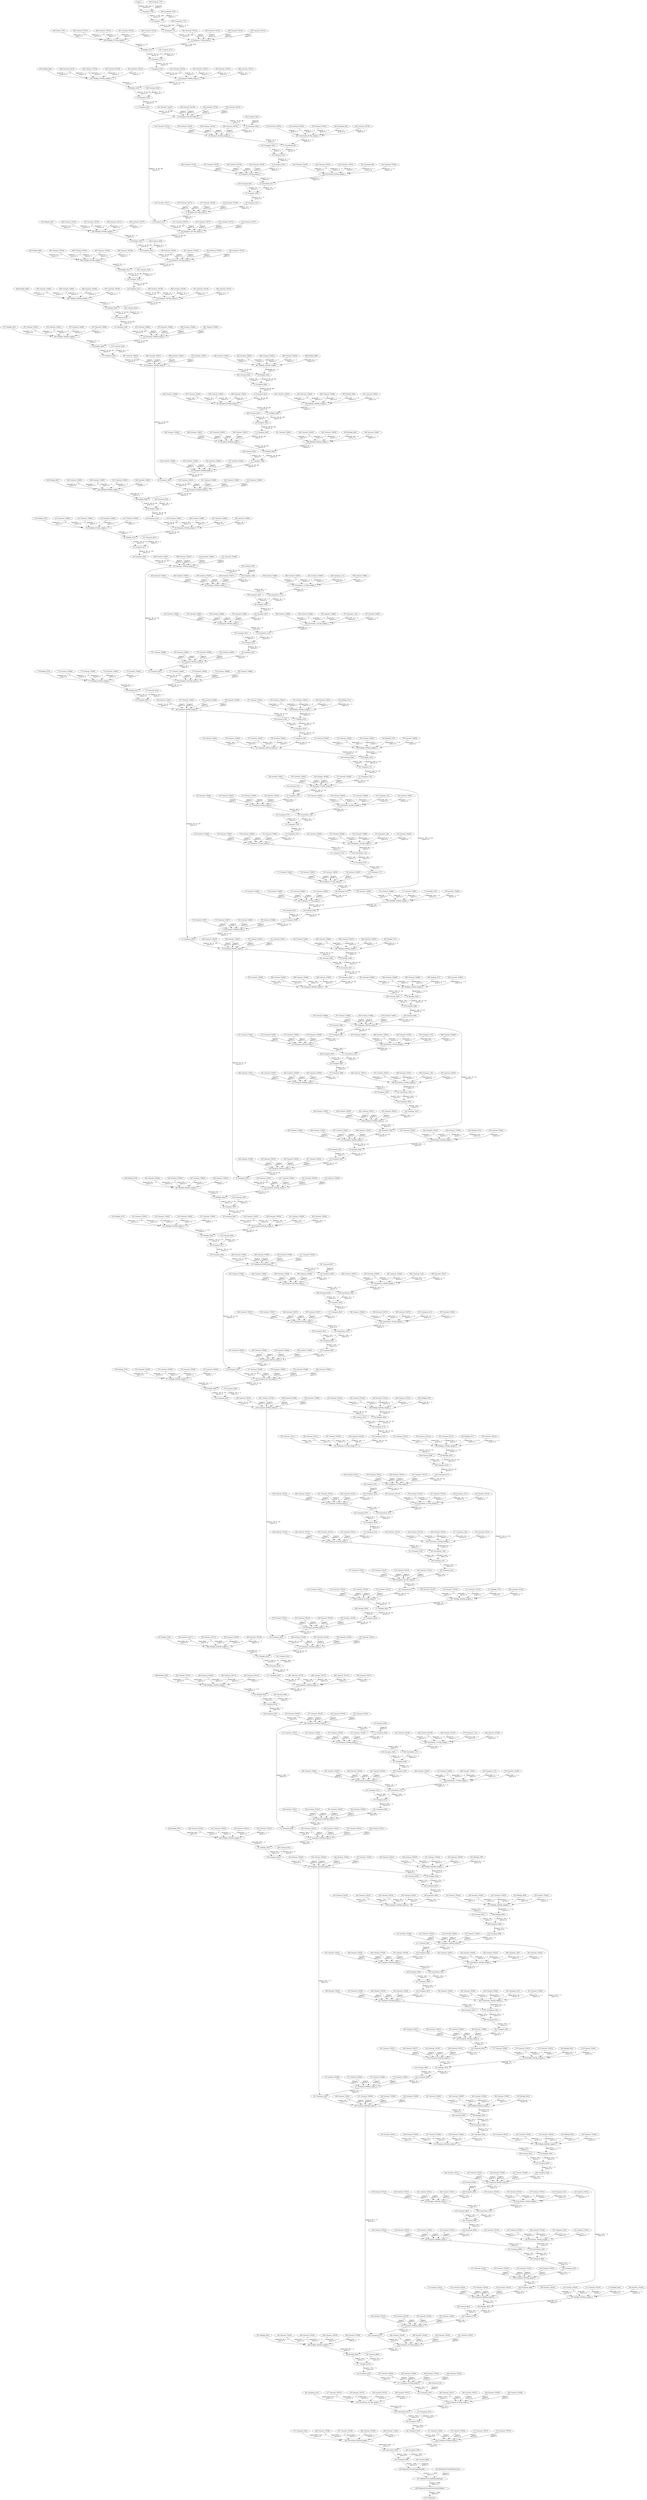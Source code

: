 strict digraph  {
"0 input_1" [id=0, type=Parameter];
"1 Transpose_7780" [id=1, type=Transpose];
"2 Transpose_7774" [id=2, type=Multiply];
"3 Transpose_710" [id=3, type=Add];
"4 Transpose_710/fq_output_0" [id=4, type=FakeQuantize];
"5 Multiply_9170" [id=5, type=Convolution];
"6 Transpose_5170" [id=6, type=Add];
"7 Transpose_5188" [id=7, type=HSwish];
"8 Transpose_5188/fq_output_0" [id=8, type=FakeQuantize];
"9 Multiply_9184" [id=9, type=GroupConvolution];
"10 Transpose_5239" [id=10, type=Add];
"11 Transpose_5241" [id=11, type=Relu];
"12 Transpose_5241/fq_output_0" [id=12, type=FakeQuantize];
"13 Transpose_5245" [id=13, type=ReduceMean];
"14 Transpose_5277" [id=14, type=Multiply];
"15 Transpose_5245/fq_output_0" [id=15, type=FakeQuantize];
"16 Transpose_5277/fq_output_0" [id=16, type=FakeQuantize];
"17 Convolution_801" [id=17, type=Convolution];
"18 Multiply_9198" [id=18, type=Convolution];
"19 Transpose_5251" [id=19, type=Add];
"20 Transpose_5301" [id=20, type=Add];
"21 Transpose_5253" [id=21, type=Relu];
"22 Transpose_5301/fq_output_0" [id=22, type=FakeQuantize];
"23 Transpose_5253/fq_output_0" [id=23, type=FakeQuantize];
"24 Multiply_9212" [id=24, type=Convolution];
"25 Convolution_810" [id=25, type=Convolution];
"26 Transpose_5325" [id=26, type=Add];
"27 Transpose_5259" [id=27, type=Add];
"28 Transpose_5327" [id=28, type=Relu];
"29 Transpose_5273" [id=29, type=HSigmoid];
"30 Transpose_5327/fq_output_0" [id=30, type=FakeQuantize];
"31 Transpose_5273/fq_output_0" [id=31, type=FakeQuantize];
"32 Multiply_9226" [id=32, type=GroupConvolution];
"33 Transpose_5378" [id=33, type=Add];
"34 Transpose_5380" [id=34, type=Relu];
"35 Transpose_5380/fq_output_0" [id=35, type=FakeQuantize];
"36 Multiply_9240" [id=36, type=Convolution];
"37 Transpose_5404" [id=37, type=Add];
"38 Transpose_5404/fq_output_0" [id=38, type=FakeQuantize];
"39 Multiply_9254" [id=39, type=Convolution];
"40 Transpose_5484" [id=40, type=Add];
"41 Transpose_5428" [id=41, type=Add];
"42 Transpose_5484/fq_output_0" [id=42, type=FakeQuantize];
"43 Transpose_5430" [id=43, type=Relu];
"44 Multiply_9296" [id=44, type=Convolution];
"45 Transpose_5430/fq_output_0" [id=45, type=FakeQuantize];
"46 Transpose_5508" [id=46, type=Add];
"47 Multiply_9268" [id=47, type=GroupConvolution];
"48 Transpose_5526" [id=48, type=HSwish];
"49 Transpose_5454" [id=49, type=Add];
"50 Transpose_5526/fq_output_0" [id=50, type=FakeQuantize];
"51 Transpose_5456" [id=51, type=Relu];
"52 Multiply_9310" [id=52, type=GroupConvolution];
"53 Transpose_5456/fq_output_0" [id=53, type=FakeQuantize];
"54 Transpose_5577" [id=54, type=Add];
"55 Multiply_9282" [id=55, type=Convolution];
"56 Transpose_5595" [id=56, type=HSwish];
"57 Transpose_5480" [id=57, type=Add];
"58 Transpose_5595/fq_output_0" [id=58, type=FakeQuantize];
"59 Transpose_5480/fq_output_0" [id=59, type=FakeQuantize];
"60 Transpose_5599" [id=60, type=ReduceMean];
"61 Transpose_5631" [id=61, type=Multiply];
"62 Transpose_5599/fq_output_0" [id=62, type=FakeQuantize];
"63 Transpose_5631/fq_output_0" [id=63, type=FakeQuantize];
"64 Convolution_1132" [id=64, type=Convolution];
"65 Multiply_9324" [id=65, type=Convolution];
"66 Transpose_5605" [id=66, type=Add];
"67 Transpose_5655" [id=67, type=Add];
"68 Transpose_5607" [id=68, type=Relu];
"69 Transpose_5655/fq_output_0" [id=69, type=FakeQuantize];
"70 Transpose_5607/fq_output_0" [id=70, type=FakeQuantize];
"71 Multiply_9338" [id=71, type=Convolution];
"72 Transpose_5803" [id=72, type=Add];
"73 Convolution_1141" [id=73, type=Convolution];
"74 Transpose_5679" [id=74, type=Add];
"75 Transpose_5803/fq_output_0" [id=75, type=FakeQuantize];
"76 Transpose_5613" [id=76, type=Add];
"77 Transpose_5697" [id=77, type=HSwish];
"78 Multiply_9380" [id=78, type=Convolution];
"79 Transpose_5951" [id=79, type=Add];
"80 Transpose_5627" [id=80, type=HSigmoid];
"81 Transpose_5697/fq_output_0" [id=81, type=FakeQuantize];
"82 Transpose_5827" [id=82, type=Add];
"83 Transpose_5951/fq_output_0" [id=83, type=FakeQuantize];
"84 Transpose_5627/fq_output_0" [id=84, type=FakeQuantize];
"85 Multiply_9352" [id=85, type=GroupConvolution];
"86 Transpose_5845" [id=86, type=HSwish];
"87 Multiply_9422" [id=87, type=Convolution];
"88 Transpose_5721" [id=88, type=Add];
"89 Transpose_5845/fq_output_0" [id=89, type=FakeQuantize];
"90 Transpose_5975" [id=90, type=Add];
"91 Transpose_5739" [id=91, type=HSwish];
"92 Multiply_9394" [id=92, type=GroupConvolution];
"93 Transpose_5993" [id=93, type=HSwish];
"94 Transpose_5739/fq_output_0" [id=94, type=FakeQuantize];
"95 Transpose_5869" [id=95, type=Add];
"96 Transpose_5993/fq_output_0" [id=96, type=FakeQuantize];
"97 Transpose_5743" [id=97, type=ReduceMean];
"98 Transpose_5775" [id=98, type=Multiply];
"99 Transpose_5887" [id=99, type=HSwish];
"100 Multiply_9436" [id=100, type=GroupConvolution];
"101 Transpose_5743/fq_output_0" [id=101, type=FakeQuantize];
"102 Transpose_5775/fq_output_0" [id=102, type=FakeQuantize];
"103 Transpose_5887/fq_output_0" [id=103, type=FakeQuantize];
"104 Transpose_6017" [id=104, type=Add];
"105 Convolution_1242" [id=105, type=Convolution];
"106 Multiply_9366" [id=106, type=Convolution];
"107 Transpose_5891" [id=107, type=ReduceMean];
"108 Transpose_5923" [id=108, type=Multiply];
"109 Transpose_6035" [id=109, type=HSwish];
"110 Transpose_5749" [id=110, type=Add];
"111 Transpose_5799" [id=111, type=Add];
"112 Transpose_5891/fq_output_0" [id=112, type=FakeQuantize];
"113 Transpose_5923/fq_output_0" [id=113, type=FakeQuantize];
"114 Transpose_6035/fq_output_0" [id=114, type=FakeQuantize];
"115 Transpose_5751" [id=115, type=Relu];
"116 Transpose_5799/fq_output_0" [id=116, type=FakeQuantize];
"117 Convolution_1353" [id=117, type=Convolution];
"118 Multiply_9408" [id=118, type=Convolution];
"119 Transpose_6039" [id=119, type=ReduceMean];
"120 Transpose_6071" [id=120, type=Multiply];
"121 Transpose_5751/fq_output_0" [id=121, type=FakeQuantize];
"122 Transpose_5897" [id=122, type=Add];
"123 Transpose_5947" [id=123, type=Add];
"124 Transpose_6039/fq_output_0" [id=124, type=FakeQuantize];
"125 Transpose_6071/fq_output_0" [id=125, type=FakeQuantize];
"126 Convolution_1251" [id=126, type=Convolution];
"127 Transpose_5899" [id=127, type=Relu];
"128 Transpose_5947/fq_output_0" [id=128, type=FakeQuantize];
"129 Convolution_1464" [id=129, type=Convolution];
"130 Multiply_9450" [id=130, type=Convolution];
"131 Transpose_5757" [id=131, type=Add];
"132 Transpose_5899/fq_output_0" [id=132, type=FakeQuantize];
"133 Transpose_6045" [id=133, type=Add];
"134 Transpose_6095" [id=134, type=Add];
"135 Transpose_5771" [id=135, type=HSigmoid];
"136 Convolution_1362" [id=136, type=Convolution];
"137 Transpose_6047" [id=137, type=Relu];
"138 Transpose_6095/fq_output_0" [id=138, type=FakeQuantize];
"139 Transpose_5771/fq_output_0" [id=139, type=FakeQuantize];
"140 Transpose_5905" [id=140, type=Add];
"141 Transpose_6047/fq_output_0" [id=141, type=FakeQuantize];
"142 Multiply_9464" [id=142, type=Convolution];
"143 Transpose_6243" [id=143, type=Add];
"144 Transpose_5919" [id=144, type=HSigmoid];
"145 Convolution_1473" [id=145, type=Convolution];
"146 Transpose_6119" [id=146, type=Add];
"147 Transpose_6243/fq_output_0" [id=147, type=FakeQuantize];
"148 Transpose_5919/fq_output_0" [id=148, type=FakeQuantize];
"149 Transpose_6053" [id=149, type=Add];
"150 Transpose_6137" [id=150, type=HSwish];
"151 Multiply_9506" [id=151, type=Convolution];
"152 Transpose_6067" [id=152, type=HSigmoid];
"153 Transpose_6137/fq_output_0" [id=153, type=FakeQuantize];
"154 Transpose_6267" [id=154, type=Add];
"155 Transpose_6067/fq_output_0" [id=155, type=FakeQuantize];
"156 Multiply_9478" [id=156, type=GroupConvolution];
"157 Transpose_6285" [id=157, type=HSwish];
"158 Transpose_6161" [id=158, type=Add];
"159 Transpose_6285/fq_output_0" [id=159, type=FakeQuantize];
"160 Transpose_6179" [id=160, type=HSwish];
"161 Multiply_9520" [id=161, type=GroupConvolution];
"162 Transpose_6179/fq_output_0" [id=162, type=FakeQuantize];
"163 Transpose_6336" [id=163, type=Add];
"164 Transpose_6183" [id=164, type=ReduceMean];
"165 Transpose_6215" [id=165, type=Multiply];
"166 Transpose_6354" [id=166, type=HSwish];
"167 Transpose_6183/fq_output_0" [id=167, type=FakeQuantize];
"168 Transpose_6215/fq_output_0" [id=168, type=FakeQuantize];
"169 Transpose_6354/fq_output_0" [id=169, type=FakeQuantize];
"170 Convolution_1574" [id=170, type=Convolution];
"171 Multiply_9492" [id=171, type=Convolution];
"172 Transpose_6358" [id=172, type=ReduceMean];
"173 Transpose_6390" [id=173, type=Multiply];
"174 Transpose_6189" [id=174, type=Add];
"175 Transpose_6239" [id=175, type=Add];
"176 Transpose_6358/fq_output_0" [id=176, type=FakeQuantize];
"177 Transpose_6390/fq_output_0" [id=177, type=FakeQuantize];
"178 Transpose_6191" [id=178, type=Relu];
"179 Transpose_6239/fq_output_0" [id=179, type=FakeQuantize];
"180 Convolution_1713" [id=180, type=Convolution];
"181 Multiply_9534" [id=181, type=Convolution];
"182 Transpose_6191/fq_output_0" [id=182, type=FakeQuantize];
"183 Transpose_6364" [id=183, type=Add];
"184 Transpose_6414" [id=184, type=Add];
"185 Convolution_1583" [id=185, type=Convolution];
"186 Transpose_6366" [id=186, type=Relu];
"187 Transpose_6414/fq_output_0" [id=187, type=FakeQuantize];
"188 Transpose_6197" [id=188, type=Add];
"189 Transpose_6366/fq_output_0" [id=189, type=FakeQuantize];
"190 Multiply_9548" [id=190, type=Convolution];
"191 Transpose_6562" [id=191, type=Add];
"192 Transpose_6211" [id=192, type=HSigmoid];
"193 Convolution_1722" [id=193, type=Convolution];
"194 Transpose_6438" [id=194, type=Add];
"195 Transpose_6562/fq_output_0" [id=195, type=FakeQuantize];
"196 Transpose_6211/fq_output_0" [id=196, type=FakeQuantize];
"197 Transpose_6372" [id=197, type=Add];
"198 Transpose_6456" [id=198, type=HSwish];
"199 Multiply_9590" [id=199, type=Convolution];
"200 Transpose_6710" [id=200, type=Add];
"201 Transpose_6386" [id=201, type=HSigmoid];
"202 Transpose_6456/fq_output_0" [id=202, type=FakeQuantize];
"203 Transpose_6586" [id=203, type=Add];
"204 Transpose_6710/fq_output_0" [id=204, type=FakeQuantize];
"205 Transpose_6386/fq_output_0" [id=205, type=FakeQuantize];
"206 Multiply_9562" [id=206, type=GroupConvolution];
"207 Transpose_6604" [id=207, type=HSwish];
"208 Multiply_9632" [id=208, type=Convolution];
"209 Transpose_6480" [id=209, type=Add];
"210 Transpose_6604/fq_output_0" [id=210, type=FakeQuantize];
"211 Transpose_6734" [id=211, type=Add];
"212 Transpose_6498" [id=212, type=HSwish];
"213 Multiply_9604" [id=213, type=GroupConvolution];
"214 Transpose_6752" [id=214, type=HSwish];
"215 Transpose_6498/fq_output_0" [id=215, type=FakeQuantize];
"216 Transpose_6628" [id=216, type=Add];
"217 Transpose_6752/fq_output_0" [id=217, type=FakeQuantize];
"218 Transpose_6502" [id=218, type=ReduceMean];
"219 Transpose_6534" [id=219, type=Multiply];
"220 Transpose_6646" [id=220, type=HSwish];
"221 Transpose_6756" [id=221, type=ReduceMean];
"222 Transpose_6502/fq_output_0" [id=222, type=FakeQuantize];
"223 Transpose_6534/fq_output_0" [id=223, type=FakeQuantize];
"224 Transpose_6646/fq_output_0" [id=224, type=FakeQuantize];
"225 Transpose_6756/fq_output_0" [id=225, type=FakeQuantize];
"226 Convolution_1823" [id=226, type=Convolution];
"227 Multiply_9576" [id=227, type=Convolution];
"228 Transpose_6650" [id=228, type=ReduceMean];
"229 Transpose_6682" [id=229, type=Multiply];
"230 Convolution_2013" [id=230, type=Convolution];
"231 Transpose_6508" [id=231, type=Add];
"232 Transpose_6558" [id=232, type=Add];
"233 Transpose_6650/fq_output_0" [id=233, type=FakeQuantize];
"234 Transpose_6682/fq_output_0" [id=234, type=FakeQuantize];
"235 Transpose_6762" [id=235, type=Add];
"236 Transpose_6510" [id=236, type=Relu];
"237 Transpose_6558/fq_output_0" [id=237, type=FakeQuantize];
"238 Convolution_1934" [id=238, type=Convolution];
"239 Multiply_9618" [id=239, type=Convolution];
"240 Transpose_6780" [id=240, type=HSwish];
"241 Transpose_6510/fq_output_0" [id=241, type=FakeQuantize];
"242 Transpose_6656" [id=242, type=Add];
"243 Transpose_6706" [id=243, type=Add];
"244 Transpose_6780/fq_output_0" [id=244, type=FakeQuantize];
"245 Convolution_1832" [id=245, type=Convolution];
"246 Transpose_6658" [id=246, type=Relu];
"247 Transpose_6706/fq_output_0" [id=247, type=FakeQuantize];
"248 Convolution_2025" [id=248, type=Convolution];
"249 Transpose_6516" [id=249, type=Add];
"250 Transpose_6658/fq_output_0" [id=250, type=FakeQuantize];
"251 Transpose_6786" [id=251, type=Add];
"252 Transpose_6530" [id=252, type=HSigmoid];
"253 Convolution_1943" [id=253, type=Convolution];
"254 MobilenetV3small/Logits/BiasAdd" [id=254, type=Reshape];
"255 Transpose_6530/fq_output_0" [id=255, type=FakeQuantize];
"256 Transpose_6664" [id=256, type=Add];
"257 MobilenetV3small/flatten/Reshape" [id=257, type=Reshape];
"258 Transpose_6678" [id=258, type=HSigmoid];
"259 MobilenetV3small/Predictions/Softmax" [id=259, type=Softmax];
"260 Transpose_6678/fq_output_0" [id=260, type=FakeQuantize];
"261 Predictions" [id=261, type=Result];
"262 MobilenetV3small/flatten/Const" [id=262, type=Constant];
"263 Constant_8890" [id=263, type=Constant];
"264 Transpose_6784" [id=264, type=Constant];
"265 Convolution_2025/fq_weights_1" [id=265, type=FakeQuantize];
"266 Constant_705386" [id=266, type=Constant];
"267 Constant_705385" [id=267, type=Constant];
"268 Constant_705384" [id=268, type=Constant];
"269 Constant_705383" [id=269, type=Constant];
"270 Transpose_2024" [id=270, type=Constant];
"271 Constant_705381" [id=271, type=Constant];
"272 Constant_705380" [id=272, type=Constant];
"273 Constant_705379" [id=273, type=Constant];
"274 Constant_705378" [id=274, type=Constant];
"275 Transpose_6760" [id=275, type=Constant];
"276 Convolution_2013/fq_weights_1" [id=276, type=FakeQuantize];
"277 Constant_705376" [id=277, type=Constant];
"278 Constant_705375" [id=278, type=Constant];
"279 Constant_705374" [id=279, type=Constant];
"280 Constant_705373" [id=280, type=Constant];
"281 Transpose_2012" [id=281, type=Constant];
"282 Constant_705371" [id=282, type=Constant];
"283 Constant_705370" [id=283, type=Constant];
"284 Constant_705369" [id=284, type=Constant];
"285 Constant_705368" [id=285, type=Constant];
"286 Constant_6754" [id=286, type=Constant];
"287 Constant_705366" [id=287, type=Constant];
"288 Constant_705365" [id=288, type=Constant];
"289 Constant_705364" [id=289, type=Constant];
"290 Constant_705363" [id=290, type=Constant];
"291 Constant_9640" [id=291, type=Constant];
"292 Multiply_9632/fq_weights_1" [id=292, type=FakeQuantize];
"293 Constant_705361" [id=293, type=Constant];
"294 Constant_705360" [id=294, type=Constant];
"295 Constant_705359" [id=295, type=Constant];
"296 Constant_705358" [id=296, type=Constant];
"297 Multiply_9833" [id=297, type=Constant];
"298 Constant_705356" [id=298, type=Constant];
"299 Constant_705355" [id=299, type=Constant];
"300 Constant_705354" [id=300, type=Constant];
"301 Constant_705353" [id=301, type=Constant];
"302 Constant_705351" [id=302, type=Constant];
"303 Constant_705350" [id=303, type=Constant];
"304 Constant_705349" [id=304, type=Constant];
"305 Constant_705348" [id=305, type=Constant];
"306 Constant_9626" [id=306, type=Constant];
"307 Multiply_9618/fq_weights_1" [id=307, type=FakeQuantize];
"308 Constant_705346" [id=308, type=Constant];
"309 Constant_705345" [id=309, type=Constant];
"310 Constant_705344" [id=310, type=Constant];
"311 Constant_705343" [id=311, type=Constant];
"312 Multiply_9827" [id=312, type=Constant];
"313 Constant_705341" [id=313, type=Constant];
"314 Constant_705340" [id=314, type=Constant];
"315 Constant_705339" [id=315, type=Constant];
"316 Constant_705338" [id=316, type=Constant];
"317 Constant_705336" [id=317, type=Constant];
"318 Constant_705335" [id=318, type=Constant];
"319 Constant_705334" [id=319, type=Constant];
"320 Constant_705333" [id=320, type=Constant];
"321 Transpose_6662" [id=321, type=Constant];
"322 Convolution_1943/fq_weights_1" [id=322, type=FakeQuantize];
"323 Constant_705331" [id=323, type=Constant];
"324 Constant_705330" [id=324, type=Constant];
"325 Constant_705329" [id=325, type=Constant];
"326 Constant_705328" [id=326, type=Constant];
"327 Transpose_1942" [id=327, type=Constant];
"328 Constant_705326" [id=328, type=Constant];
"329 Constant_705325" [id=329, type=Constant];
"330 Constant_705324" [id=330, type=Constant];
"331 Constant_705323" [id=331, type=Constant];
"332 Transpose_6654" [id=332, type=Constant];
"333 Convolution_1934/fq_weights_1" [id=333, type=FakeQuantize];
"334 Constant_705321" [id=334, type=Constant];
"335 Constant_705320" [id=335, type=Constant];
"336 Constant_705319" [id=336, type=Constant];
"337 Constant_705318" [id=337, type=Constant];
"338 Transpose_1933" [id=338, type=Constant];
"339 Constant_705316" [id=339, type=Constant];
"340 Constant_705315" [id=340, type=Constant];
"341 Constant_705314" [id=341, type=Constant];
"342 Constant_705313" [id=342, type=Constant];
"343 Constant_6648" [id=343, type=Constant];
"344 Constant_705311" [id=344, type=Constant];
"345 Constant_705310" [id=345, type=Constant];
"346 Constant_705309" [id=346, type=Constant];
"347 Constant_705308" [id=347, type=Constant];
"348 Constant_9612" [id=348, type=Constant];
"349 Multiply_9604/fq_weights_1" [id=349, type=FakeQuantize];
"350 Constant_705306" [id=350, type=Constant];
"351 Constant_705305" [id=351, type=Constant];
"352 Constant_705304" [id=352, type=Constant];
"353 Constant_705303" [id=353, type=Constant];
"354 Multiply_9822" [id=354, type=Constant];
"355 Constant_705301" [id=355, type=Constant];
"356 Constant_705300" [id=356, type=Constant];
"357 Constant_705299" [id=357, type=Constant];
"358 Constant_705298" [id=358, type=Constant];
"359 Constant_9598" [id=359, type=Constant];
"360 Multiply_9590/fq_weights_1" [id=360, type=FakeQuantize];
"361 Constant_705296" [id=361, type=Constant];
"362 Constant_705295" [id=362, type=Constant];
"363 Constant_705294" [id=363, type=Constant];
"364 Constant_705293" [id=364, type=Constant];
"365 Multiply_9816" [id=365, type=Constant];
"366 Constant_705291" [id=366, type=Constant];
"367 Constant_705290" [id=367, type=Constant];
"368 Constant_705289" [id=368, type=Constant];
"369 Constant_705288" [id=369, type=Constant];
"370 Constant_705286" [id=370, type=Constant];
"371 Constant_705285" [id=371, type=Constant];
"372 Constant_705284" [id=372, type=Constant];
"373 Constant_705283" [id=373, type=Constant];
"374 Constant_9584" [id=374, type=Constant];
"375 Multiply_9576/fq_weights_1" [id=375, type=FakeQuantize];
"376 Constant_705281" [id=376, type=Constant];
"377 Constant_705280" [id=377, type=Constant];
"378 Constant_705279" [id=378, type=Constant];
"379 Constant_705278" [id=379, type=Constant];
"380 Multiply_9810" [id=380, type=Constant];
"381 Constant_705276" [id=381, type=Constant];
"382 Constant_705275" [id=382, type=Constant];
"383 Constant_705274" [id=383, type=Constant];
"384 Constant_705273" [id=384, type=Constant];
"385 Constant_705271" [id=385, type=Constant];
"386 Constant_705270" [id=386, type=Constant];
"387 Constant_705269" [id=387, type=Constant];
"388 Constant_705268" [id=388, type=Constant];
"389 Transpose_6514" [id=389, type=Constant];
"390 Convolution_1832/fq_weights_1" [id=390, type=FakeQuantize];
"391 Constant_705266" [id=391, type=Constant];
"392 Constant_705265" [id=392, type=Constant];
"393 Constant_705264" [id=393, type=Constant];
"394 Constant_705263" [id=394, type=Constant];
"395 Transpose_1831" [id=395, type=Constant];
"396 Constant_705261" [id=396, type=Constant];
"397 Constant_705260" [id=397, type=Constant];
"398 Constant_705259" [id=398, type=Constant];
"399 Constant_705258" [id=399, type=Constant];
"400 Transpose_6506" [id=400, type=Constant];
"401 Convolution_1823/fq_weights_1" [id=401, type=FakeQuantize];
"402 Constant_705256" [id=402, type=Constant];
"403 Constant_705255" [id=403, type=Constant];
"404 Constant_705254" [id=404, type=Constant];
"405 Constant_705253" [id=405, type=Constant];
"406 Transpose_1822" [id=406, type=Constant];
"407 Constant_705251" [id=407, type=Constant];
"408 Constant_705250" [id=408, type=Constant];
"409 Constant_705249" [id=409, type=Constant];
"410 Constant_705248" [id=410, type=Constant];
"411 Constant_6500" [id=411, type=Constant];
"412 Constant_705246" [id=412, type=Constant];
"413 Constant_705245" [id=413, type=Constant];
"414 Constant_705244" [id=414, type=Constant];
"415 Constant_705243" [id=415, type=Constant];
"416 Constant_9570" [id=416, type=Constant];
"417 Multiply_9562/fq_weights_1" [id=417, type=FakeQuantize];
"418 Constant_705241" [id=418, type=Constant];
"419 Constant_705240" [id=419, type=Constant];
"420 Constant_705239" [id=420, type=Constant];
"421 Constant_705238" [id=421, type=Constant];
"422 Multiply_9805" [id=422, type=Constant];
"423 Constant_705236" [id=423, type=Constant];
"424 Constant_705235" [id=424, type=Constant];
"425 Constant_705234" [id=425, type=Constant];
"426 Constant_705233" [id=426, type=Constant];
"427 Constant_9556" [id=427, type=Constant];
"428 Multiply_9548/fq_weights_1" [id=428, type=FakeQuantize];
"429 Constant_705231" [id=429, type=Constant];
"430 Constant_705230" [id=430, type=Constant];
"431 Constant_705229" [id=431, type=Constant];
"432 Constant_705228" [id=432, type=Constant];
"433 Multiply_9799" [id=433, type=Constant];
"434 Constant_705226" [id=434, type=Constant];
"435 Constant_705225" [id=435, type=Constant];
"436 Constant_705224" [id=436, type=Constant];
"437 Constant_705223" [id=437, type=Constant];
"438 Constant_9542" [id=438, type=Constant];
"439 Multiply_9534/fq_weights_1" [id=439, type=FakeQuantize];
"440 Constant_705221" [id=440, type=Constant];
"441 Constant_705220" [id=441, type=Constant];
"442 Constant_705219" [id=442, type=Constant];
"443 Constant_705218" [id=443, type=Constant];
"444 Multiply_9793" [id=444, type=Constant];
"445 Constant_705216" [id=445, type=Constant];
"446 Constant_705215" [id=446, type=Constant];
"447 Constant_705214" [id=447, type=Constant];
"448 Constant_705213" [id=448, type=Constant];
"449 Constant_705211" [id=449, type=Constant];
"450 Constant_705210" [id=450, type=Constant];
"451 Constant_705209" [id=451, type=Constant];
"452 Constant_705208" [id=452, type=Constant];
"453 Transpose_6370" [id=453, type=Constant];
"454 Convolution_1722/fq_weights_1" [id=454, type=FakeQuantize];
"455 Constant_705206" [id=455, type=Constant];
"456 Constant_705205" [id=456, type=Constant];
"457 Constant_705204" [id=457, type=Constant];
"458 Constant_705203" [id=458, type=Constant];
"459 Transpose_1721" [id=459, type=Constant];
"460 Constant_705201" [id=460, type=Constant];
"461 Constant_705200" [id=461, type=Constant];
"462 Constant_705199" [id=462, type=Constant];
"463 Constant_705198" [id=463, type=Constant];
"464 Transpose_6362" [id=464, type=Constant];
"465 Convolution_1713/fq_weights_1" [id=465, type=FakeQuantize];
"466 Constant_705196" [id=466, type=Constant];
"467 Constant_705195" [id=467, type=Constant];
"468 Constant_705194" [id=468, type=Constant];
"469 Constant_705193" [id=469, type=Constant];
"470 Transpose_1712" [id=470, type=Constant];
"471 Constant_705191" [id=471, type=Constant];
"472 Constant_705190" [id=472, type=Constant];
"473 Constant_705189" [id=473, type=Constant];
"474 Constant_705188" [id=474, type=Constant];
"475 Constant_6356" [id=475, type=Constant];
"476 Constant_705186" [id=476, type=Constant];
"477 Constant_705185" [id=477, type=Constant];
"478 Constant_705184" [id=478, type=Constant];
"479 Constant_705183" [id=479, type=Constant];
"480 Constant_9528" [id=480, type=Constant];
"481 Multiply_9520/fq_weights_1" [id=481, type=FakeQuantize];
"482 Constant_705181" [id=482, type=Constant];
"483 Constant_705180" [id=483, type=Constant];
"484 Constant_705179" [id=484, type=Constant];
"485 Constant_705178" [id=485, type=Constant];
"486 Multiply_9788" [id=486, type=Constant];
"487 Constant_705176" [id=487, type=Constant];
"488 Constant_705175" [id=488, type=Constant];
"489 Constant_705174" [id=489, type=Constant];
"490 Constant_705173" [id=490, type=Constant];
"491 Constant_9514" [id=491, type=Constant];
"492 Multiply_9506/fq_weights_1" [id=492, type=FakeQuantize];
"493 Constant_705171" [id=493, type=Constant];
"494 Constant_705170" [id=494, type=Constant];
"495 Constant_705169" [id=495, type=Constant];
"496 Constant_705168" [id=496, type=Constant];
"497 Multiply_9782" [id=497, type=Constant];
"498 Constant_705166" [id=498, type=Constant];
"499 Constant_705165" [id=499, type=Constant];
"500 Constant_705164" [id=500, type=Constant];
"501 Constant_705163" [id=501, type=Constant];
"502 Constant_705161" [id=502, type=Constant];
"503 Constant_705160" [id=503, type=Constant];
"504 Constant_705159" [id=504, type=Constant];
"505 Constant_705158" [id=505, type=Constant];
"506 Constant_9500" [id=506, type=Constant];
"507 Multiply_9492/fq_weights_1" [id=507, type=FakeQuantize];
"508 Constant_705156" [id=508, type=Constant];
"509 Constant_705155" [id=509, type=Constant];
"510 Constant_705154" [id=510, type=Constant];
"511 Constant_705153" [id=511, type=Constant];
"512 Multiply_9776" [id=512, type=Constant];
"513 Constant_705151" [id=513, type=Constant];
"514 Constant_705150" [id=514, type=Constant];
"515 Constant_705149" [id=515, type=Constant];
"516 Constant_705148" [id=516, type=Constant];
"517 Constant_705146" [id=517, type=Constant];
"518 Constant_705145" [id=518, type=Constant];
"519 Constant_705144" [id=519, type=Constant];
"520 Constant_705143" [id=520, type=Constant];
"521 Transpose_6195" [id=521, type=Constant];
"522 Convolution_1583/fq_weights_1" [id=522, type=FakeQuantize];
"523 Constant_705141" [id=523, type=Constant];
"524 Constant_705140" [id=524, type=Constant];
"525 Constant_705139" [id=525, type=Constant];
"526 Constant_705138" [id=526, type=Constant];
"527 Transpose_1582" [id=527, type=Constant];
"528 Constant_705136" [id=528, type=Constant];
"529 Constant_705135" [id=529, type=Constant];
"530 Constant_705134" [id=530, type=Constant];
"531 Constant_705133" [id=531, type=Constant];
"532 Transpose_6187" [id=532, type=Constant];
"533 Convolution_1574/fq_weights_1" [id=533, type=FakeQuantize];
"534 Constant_705131" [id=534, type=Constant];
"535 Constant_705130" [id=535, type=Constant];
"536 Constant_705129" [id=536, type=Constant];
"537 Constant_705128" [id=537, type=Constant];
"538 Transpose_1573" [id=538, type=Constant];
"539 Constant_705126" [id=539, type=Constant];
"540 Constant_705125" [id=540, type=Constant];
"541 Constant_705124" [id=541, type=Constant];
"542 Constant_705123" [id=542, type=Constant];
"543 Constant_6181" [id=543, type=Constant];
"544 Constant_705121" [id=544, type=Constant];
"545 Constant_705120" [id=545, type=Constant];
"546 Constant_705119" [id=546, type=Constant];
"547 Constant_705118" [id=547, type=Constant];
"548 Constant_9486" [id=548, type=Constant];
"549 Multiply_9478/fq_weights_1" [id=549, type=FakeQuantize];
"550 Constant_705116" [id=550, type=Constant];
"551 Constant_705115" [id=551, type=Constant];
"552 Constant_705114" [id=552, type=Constant];
"553 Constant_705113" [id=553, type=Constant];
"554 Multiply_9771" [id=554, type=Constant];
"555 Constant_705111" [id=555, type=Constant];
"556 Constant_705110" [id=556, type=Constant];
"557 Constant_705109" [id=557, type=Constant];
"558 Constant_705108" [id=558, type=Constant];
"559 Constant_9472" [id=559, type=Constant];
"560 Multiply_9464/fq_weights_1" [id=560, type=FakeQuantize];
"561 Constant_705106" [id=561, type=Constant];
"562 Constant_705105" [id=562, type=Constant];
"563 Constant_705104" [id=563, type=Constant];
"564 Constant_705103" [id=564, type=Constant];
"565 Multiply_9765" [id=565, type=Constant];
"566 Constant_705101" [id=566, type=Constant];
"567 Constant_705100" [id=567, type=Constant];
"568 Constant_705099" [id=568, type=Constant];
"569 Constant_705098" [id=569, type=Constant];
"570 Constant_9458" [id=570, type=Constant];
"571 Multiply_9450/fq_weights_1" [id=571, type=FakeQuantize];
"572 Constant_705096" [id=572, type=Constant];
"573 Constant_705095" [id=573, type=Constant];
"574 Constant_705094" [id=574, type=Constant];
"575 Constant_705093" [id=575, type=Constant];
"576 Multiply_9759" [id=576, type=Constant];
"577 Constant_705091" [id=577, type=Constant];
"578 Constant_705090" [id=578, type=Constant];
"579 Constant_705089" [id=579, type=Constant];
"580 Constant_705088" [id=580, type=Constant];
"581 Constant_705086" [id=581, type=Constant];
"582 Constant_705085" [id=582, type=Constant];
"583 Constant_705084" [id=583, type=Constant];
"584 Constant_705083" [id=584, type=Constant];
"585 Transpose_6051" [id=585, type=Constant];
"586 Convolution_1473/fq_weights_1" [id=586, type=FakeQuantize];
"587 Constant_705081" [id=587, type=Constant];
"588 Constant_705080" [id=588, type=Constant];
"589 Constant_705079" [id=589, type=Constant];
"590 Constant_705078" [id=590, type=Constant];
"591 Transpose_1472" [id=591, type=Constant];
"592 Constant_705076" [id=592, type=Constant];
"593 Constant_705075" [id=593, type=Constant];
"594 Constant_705074" [id=594, type=Constant];
"595 Constant_705073" [id=595, type=Constant];
"596 Transpose_6043" [id=596, type=Constant];
"597 Convolution_1464/fq_weights_1" [id=597, type=FakeQuantize];
"598 Constant_705071" [id=598, type=Constant];
"599 Constant_705070" [id=599, type=Constant];
"600 Constant_705069" [id=600, type=Constant];
"601 Constant_705068" [id=601, type=Constant];
"602 Transpose_1463" [id=602, type=Constant];
"603 Constant_705066" [id=603, type=Constant];
"604 Constant_705065" [id=604, type=Constant];
"605 Constant_705064" [id=605, type=Constant];
"606 Constant_705063" [id=606, type=Constant];
"607 Constant_6037" [id=607, type=Constant];
"608 Constant_705061" [id=608, type=Constant];
"609 Constant_705060" [id=609, type=Constant];
"610 Constant_705059" [id=610, type=Constant];
"611 Constant_705058" [id=611, type=Constant];
"612 Constant_9444" [id=612, type=Constant];
"613 Multiply_9436/fq_weights_1" [id=613, type=FakeQuantize];
"614 Constant_705056" [id=614, type=Constant];
"615 Constant_705055" [id=615, type=Constant];
"616 Constant_705054" [id=616, type=Constant];
"617 Constant_705053" [id=617, type=Constant];
"618 Multiply_9754" [id=618, type=Constant];
"619 Constant_705051" [id=619, type=Constant];
"620 Constant_705050" [id=620, type=Constant];
"621 Constant_705049" [id=621, type=Constant];
"622 Constant_705048" [id=622, type=Constant];
"623 Constant_9430" [id=623, type=Constant];
"624 Multiply_9422/fq_weights_1" [id=624, type=FakeQuantize];
"625 Constant_705046" [id=625, type=Constant];
"626 Constant_705045" [id=626, type=Constant];
"627 Constant_705044" [id=627, type=Constant];
"628 Constant_705043" [id=628, type=Constant];
"629 Multiply_9748" [id=629, type=Constant];
"630 Constant_705041" [id=630, type=Constant];
"631 Constant_705040" [id=631, type=Constant];
"632 Constant_705039" [id=632, type=Constant];
"633 Constant_705038" [id=633, type=Constant];
"634 Constant_705036" [id=634, type=Constant];
"635 Constant_705035" [id=635, type=Constant];
"636 Constant_705034" [id=636, type=Constant];
"637 Constant_705033" [id=637, type=Constant];
"638 Constant_9416" [id=638, type=Constant];
"639 Multiply_9408/fq_weights_1" [id=639, type=FakeQuantize];
"640 Constant_705031" [id=640, type=Constant];
"641 Constant_705030" [id=641, type=Constant];
"642 Constant_705029" [id=642, type=Constant];
"643 Constant_705028" [id=643, type=Constant];
"644 Multiply_9742" [id=644, type=Constant];
"645 Constant_705026" [id=645, type=Constant];
"646 Constant_705025" [id=646, type=Constant];
"647 Constant_705024" [id=647, type=Constant];
"648 Constant_705023" [id=648, type=Constant];
"649 Constant_705021" [id=649, type=Constant];
"650 Constant_705020" [id=650, type=Constant];
"651 Constant_705019" [id=651, type=Constant];
"652 Constant_705018" [id=652, type=Constant];
"653 Transpose_5903" [id=653, type=Constant];
"654 Convolution_1362/fq_weights_1" [id=654, type=FakeQuantize];
"655 Constant_705016" [id=655, type=Constant];
"656 Constant_705015" [id=656, type=Constant];
"657 Constant_705014" [id=657, type=Constant];
"658 Constant_705013" [id=658, type=Constant];
"659 Transpose_1361" [id=659, type=Constant];
"660 Constant_705011" [id=660, type=Constant];
"661 Constant_705010" [id=661, type=Constant];
"662 Constant_705009" [id=662, type=Constant];
"663 Constant_705008" [id=663, type=Constant];
"664 Transpose_5895" [id=664, type=Constant];
"665 Convolution_1353/fq_weights_1" [id=665, type=FakeQuantize];
"666 Constant_705006" [id=666, type=Constant];
"667 Constant_705005" [id=667, type=Constant];
"668 Constant_705004" [id=668, type=Constant];
"669 Constant_705003" [id=669, type=Constant];
"670 Transpose_1352" [id=670, type=Constant];
"671 Constant_705001" [id=671, type=Constant];
"672 Constant_705000" [id=672, type=Constant];
"673 Constant_704999" [id=673, type=Constant];
"674 Constant_704998" [id=674, type=Constant];
"675 Constant_5889" [id=675, type=Constant];
"676 Constant_704996" [id=676, type=Constant];
"677 Constant_704995" [id=677, type=Constant];
"678 Constant_704994" [id=678, type=Constant];
"679 Constant_704993" [id=679, type=Constant];
"680 Constant_9402" [id=680, type=Constant];
"681 Multiply_9394/fq_weights_1" [id=681, type=FakeQuantize];
"682 Constant_704991" [id=682, type=Constant];
"683 Constant_704990" [id=683, type=Constant];
"684 Constant_704989" [id=684, type=Constant];
"685 Constant_704988" [id=685, type=Constant];
"686 Multiply_9737" [id=686, type=Constant];
"687 Constant_704986" [id=687, type=Constant];
"688 Constant_704985" [id=688, type=Constant];
"689 Constant_704984" [id=689, type=Constant];
"690 Constant_704983" [id=690, type=Constant];
"691 Constant_9388" [id=691, type=Constant];
"692 Multiply_9380/fq_weights_1" [id=692, type=FakeQuantize];
"693 Constant_704981" [id=693, type=Constant];
"694 Constant_704980" [id=694, type=Constant];
"695 Constant_704979" [id=695, type=Constant];
"696 Constant_704978" [id=696, type=Constant];
"697 Multiply_9731" [id=697, type=Constant];
"698 Constant_704976" [id=698, type=Constant];
"699 Constant_704975" [id=699, type=Constant];
"700 Constant_704974" [id=700, type=Constant];
"701 Constant_704973" [id=701, type=Constant];
"702 Constant_704971" [id=702, type=Constant];
"703 Constant_704970" [id=703, type=Constant];
"704 Constant_704969" [id=704, type=Constant];
"705 Constant_704968" [id=705, type=Constant];
"706 Constant_9374" [id=706, type=Constant];
"707 Multiply_9366/fq_weights_1" [id=707, type=FakeQuantize];
"708 Constant_704966" [id=708, type=Constant];
"709 Constant_704965" [id=709, type=Constant];
"710 Constant_704964" [id=710, type=Constant];
"711 Constant_704963" [id=711, type=Constant];
"712 Multiply_9725" [id=712, type=Constant];
"713 Constant_704961" [id=713, type=Constant];
"714 Constant_704960" [id=714, type=Constant];
"715 Constant_704959" [id=715, type=Constant];
"716 Constant_704958" [id=716, type=Constant];
"717 Constant_704956" [id=717, type=Constant];
"718 Constant_704955" [id=718, type=Constant];
"719 Constant_704954" [id=719, type=Constant];
"720 Constant_704953" [id=720, type=Constant];
"721 Transpose_5755" [id=721, type=Constant];
"722 Convolution_1251/fq_weights_1" [id=722, type=FakeQuantize];
"723 Constant_704951" [id=723, type=Constant];
"724 Constant_704950" [id=724, type=Constant];
"725 Constant_704949" [id=725, type=Constant];
"726 Constant_704948" [id=726, type=Constant];
"727 Transpose_1250" [id=727, type=Constant];
"728 Constant_704946" [id=728, type=Constant];
"729 Constant_704945" [id=729, type=Constant];
"730 Constant_704944" [id=730, type=Constant];
"731 Constant_704943" [id=731, type=Constant];
"732 Transpose_5747" [id=732, type=Constant];
"733 Convolution_1242/fq_weights_1" [id=733, type=FakeQuantize];
"734 Constant_704941" [id=734, type=Constant];
"735 Constant_704940" [id=735, type=Constant];
"736 Constant_704939" [id=736, type=Constant];
"737 Constant_704938" [id=737, type=Constant];
"738 Transpose_1241" [id=738, type=Constant];
"739 Constant_704936" [id=739, type=Constant];
"740 Constant_704935" [id=740, type=Constant];
"741 Constant_704934" [id=741, type=Constant];
"742 Constant_704933" [id=742, type=Constant];
"743 Constant_5741" [id=743, type=Constant];
"744 Constant_704931" [id=744, type=Constant];
"745 Constant_704930" [id=745, type=Constant];
"746 Constant_704929" [id=746, type=Constant];
"747 Constant_704928" [id=747, type=Constant];
"748 Constant_9360" [id=748, type=Constant];
"749 Multiply_9352/fq_weights_1" [id=749, type=FakeQuantize];
"750 Constant_704926" [id=750, type=Constant];
"751 Constant_704925" [id=751, type=Constant];
"752 Constant_704924" [id=752, type=Constant];
"753 Constant_704923" [id=753, type=Constant];
"754 Multiply_9720" [id=754, type=Constant];
"755 Constant_704921" [id=755, type=Constant];
"756 Constant_704920" [id=756, type=Constant];
"757 Constant_704919" [id=757, type=Constant];
"758 Constant_704918" [id=758, type=Constant];
"759 Constant_9346" [id=759, type=Constant];
"760 Multiply_9338/fq_weights_1" [id=760, type=FakeQuantize];
"761 Constant_704916" [id=761, type=Constant];
"762 Constant_704915" [id=762, type=Constant];
"763 Constant_704914" [id=763, type=Constant];
"764 Constant_704913" [id=764, type=Constant];
"765 Multiply_9714" [id=765, type=Constant];
"766 Constant_704911" [id=766, type=Constant];
"767 Constant_704910" [id=767, type=Constant];
"768 Constant_704909" [id=768, type=Constant];
"769 Constant_704908" [id=769, type=Constant];
"770 Constant_9332" [id=770, type=Constant];
"771 Multiply_9324/fq_weights_1" [id=771, type=FakeQuantize];
"772 Constant_704906" [id=772, type=Constant];
"773 Constant_704905" [id=773, type=Constant];
"774 Constant_704904" [id=774, type=Constant];
"775 Constant_704903" [id=775, type=Constant];
"776 Multiply_9708" [id=776, type=Constant];
"777 Constant_704901" [id=777, type=Constant];
"778 Constant_704900" [id=778, type=Constant];
"779 Constant_704899" [id=779, type=Constant];
"780 Constant_704898" [id=780, type=Constant];
"781 Constant_704896" [id=781, type=Constant];
"782 Constant_704895" [id=782, type=Constant];
"783 Constant_704894" [id=783, type=Constant];
"784 Constant_704893" [id=784, type=Constant];
"785 Transpose_5611" [id=785, type=Constant];
"786 Convolution_1141/fq_weights_1" [id=786, type=FakeQuantize];
"787 Constant_704891" [id=787, type=Constant];
"788 Constant_704890" [id=788, type=Constant];
"789 Constant_704889" [id=789, type=Constant];
"790 Constant_704888" [id=790, type=Constant];
"791 Transpose_1140" [id=791, type=Constant];
"792 Constant_704886" [id=792, type=Constant];
"793 Constant_704885" [id=793, type=Constant];
"794 Constant_704884" [id=794, type=Constant];
"795 Constant_704883" [id=795, type=Constant];
"796 Transpose_5603" [id=796, type=Constant];
"797 Convolution_1132/fq_weights_1" [id=797, type=FakeQuantize];
"798 Constant_704881" [id=798, type=Constant];
"799 Constant_704880" [id=799, type=Constant];
"800 Constant_704879" [id=800, type=Constant];
"801 Constant_704878" [id=801, type=Constant];
"802 Transpose_1131" [id=802, type=Constant];
"803 Constant_704876" [id=803, type=Constant];
"804 Constant_704875" [id=804, type=Constant];
"805 Constant_704874" [id=805, type=Constant];
"806 Constant_704873" [id=806, type=Constant];
"807 Constant_5597" [id=807, type=Constant];
"808 Constant_704871" [id=808, type=Constant];
"809 Constant_704870" [id=809, type=Constant];
"810 Constant_704869" [id=810, type=Constant];
"811 Constant_704868" [id=811, type=Constant];
"812 Constant_9318" [id=812, type=Constant];
"813 Multiply_9310/fq_weights_1" [id=813, type=FakeQuantize];
"814 Constant_704866" [id=814, type=Constant];
"815 Constant_704865" [id=815, type=Constant];
"816 Constant_704864" [id=816, type=Constant];
"817 Constant_704863" [id=817, type=Constant];
"818 Multiply_9703" [id=818, type=Constant];
"819 Constant_704861" [id=819, type=Constant];
"820 Constant_704860" [id=820, type=Constant];
"821 Constant_704859" [id=821, type=Constant];
"822 Constant_704858" [id=822, type=Constant];
"823 Constant_9304" [id=823, type=Constant];
"824 Multiply_9296/fq_weights_1" [id=824, type=FakeQuantize];
"825 Constant_704856" [id=825, type=Constant];
"826 Constant_704855" [id=826, type=Constant];
"827 Constant_704854" [id=827, type=Constant];
"828 Constant_704853" [id=828, type=Constant];
"829 Multiply_9697" [id=829, type=Constant];
"830 Constant_704851" [id=830, type=Constant];
"831 Constant_704850" [id=831, type=Constant];
"832 Constant_704849" [id=832, type=Constant];
"833 Constant_704848" [id=833, type=Constant];
"834 Constant_704846" [id=834, type=Constant];
"835 Constant_704845" [id=835, type=Constant];
"836 Constant_704844" [id=836, type=Constant];
"837 Constant_704843" [id=837, type=Constant];
"838 Constant_9290" [id=838, type=Constant];
"839 Multiply_9282/fq_weights_1" [id=839, type=FakeQuantize];
"840 Constant_704841" [id=840, type=Constant];
"841 Constant_704840" [id=841, type=Constant];
"842 Constant_704839" [id=842, type=Constant];
"843 Constant_704838" [id=843, type=Constant];
"844 Multiply_9691" [id=844, type=Constant];
"845 Constant_704836" [id=845, type=Constant];
"846 Constant_704835" [id=846, type=Constant];
"847 Constant_704834" [id=847, type=Constant];
"848 Constant_704833" [id=848, type=Constant];
"849 Constant_9276" [id=849, type=Constant];
"850 Multiply_9268/fq_weights_1" [id=850, type=FakeQuantize];
"851 Constant_704831" [id=851, type=Constant];
"852 Constant_704830" [id=852, type=Constant];
"853 Constant_704829" [id=853, type=Constant];
"854 Constant_704828" [id=854, type=Constant];
"855 Multiply_9686" [id=855, type=Constant];
"856 Constant_704826" [id=856, type=Constant];
"857 Constant_704825" [id=857, type=Constant];
"858 Constant_704824" [id=858, type=Constant];
"859 Constant_704823" [id=859, type=Constant];
"860 Constant_9262" [id=860, type=Constant];
"861 Multiply_9254/fq_weights_1" [id=861, type=FakeQuantize];
"862 Constant_704821" [id=862, type=Constant];
"863 Constant_704820" [id=863, type=Constant];
"864 Constant_704819" [id=864, type=Constant];
"865 Constant_704818" [id=865, type=Constant];
"866 Multiply_9680" [id=866, type=Constant];
"867 Constant_704816" [id=867, type=Constant];
"868 Constant_704815" [id=868, type=Constant];
"869 Constant_704814" [id=869, type=Constant];
"870 Constant_704813" [id=870, type=Constant];
"871 Constant_9248" [id=871, type=Constant];
"872 Multiply_9240/fq_weights_1" [id=872, type=FakeQuantize];
"873 Constant_704811" [id=873, type=Constant];
"874 Constant_704810" [id=874, type=Constant];
"875 Constant_704809" [id=875, type=Constant];
"876 Constant_704808" [id=876, type=Constant];
"877 Multiply_9674" [id=877, type=Constant];
"878 Constant_704806" [id=878, type=Constant];
"879 Constant_704805" [id=879, type=Constant];
"880 Constant_704804" [id=880, type=Constant];
"881 Constant_704803" [id=881, type=Constant];
"882 Constant_9234" [id=882, type=Constant];
"883 Multiply_9226/fq_weights_1" [id=883, type=FakeQuantize];
"884 Constant_704801" [id=884, type=Constant];
"885 Constant_704800" [id=885, type=Constant];
"886 Constant_704799" [id=886, type=Constant];
"887 Constant_704798" [id=887, type=Constant];
"888 Multiply_9669" [id=888, type=Constant];
"889 Constant_704796" [id=889, type=Constant];
"890 Constant_704795" [id=890, type=Constant];
"891 Constant_704794" [id=891, type=Constant];
"892 Constant_704793" [id=892, type=Constant];
"893 Constant_9220" [id=893, type=Constant];
"894 Multiply_9212/fq_weights_1" [id=894, type=FakeQuantize];
"895 Constant_704791" [id=895, type=Constant];
"896 Constant_704790" [id=896, type=Constant];
"897 Constant_704789" [id=897, type=Constant];
"898 Constant_704788" [id=898, type=Constant];
"899 Multiply_9663" [id=899, type=Constant];
"900 Constant_704786" [id=900, type=Constant];
"901 Constant_704785" [id=901, type=Constant];
"902 Constant_704784" [id=902, type=Constant];
"903 Constant_704783" [id=903, type=Constant];
"904 Constant_9206" [id=904, type=Constant];
"905 Multiply_9198/fq_weights_1" [id=905, type=FakeQuantize];
"906 Constant_704781" [id=906, type=Constant];
"907 Constant_704780" [id=907, type=Constant];
"908 Constant_704779" [id=908, type=Constant];
"909 Constant_704778" [id=909, type=Constant];
"910 Multiply_9657" [id=910, type=Constant];
"911 Constant_704776" [id=911, type=Constant];
"912 Constant_704775" [id=912, type=Constant];
"913 Constant_704774" [id=913, type=Constant];
"914 Constant_704773" [id=914, type=Constant];
"915 Constant_704771" [id=915, type=Constant];
"916 Constant_704770" [id=916, type=Constant];
"917 Constant_704769" [id=917, type=Constant];
"918 Constant_704768" [id=918, type=Constant];
"919 Transpose_5257" [id=919, type=Constant];
"920 Convolution_810/fq_weights_1" [id=920, type=FakeQuantize];
"921 Constant_704766" [id=921, type=Constant];
"922 Constant_704765" [id=922, type=Constant];
"923 Constant_704764" [id=923, type=Constant];
"924 Constant_704763" [id=924, type=Constant];
"925 Transpose_809" [id=925, type=Constant];
"926 Constant_704761" [id=926, type=Constant];
"927 Constant_704760" [id=927, type=Constant];
"928 Constant_704759" [id=928, type=Constant];
"929 Constant_704758" [id=929, type=Constant];
"930 Transpose_5249" [id=930, type=Constant];
"931 Convolution_801/fq_weights_1" [id=931, type=FakeQuantize];
"932 Constant_704756" [id=932, type=Constant];
"933 Constant_704755" [id=933, type=Constant];
"934 Constant_704754" [id=934, type=Constant];
"935 Constant_704753" [id=935, type=Constant];
"936 Transpose_800" [id=936, type=Constant];
"937 Constant_704751" [id=937, type=Constant];
"938 Constant_704750" [id=938, type=Constant];
"939 Constant_704749" [id=939, type=Constant];
"940 Constant_704748" [id=940, type=Constant];
"941 Constant_5243" [id=941, type=Constant];
"942 Constant_704746" [id=942, type=Constant];
"943 Constant_704745" [id=943, type=Constant];
"944 Constant_704744" [id=944, type=Constant];
"945 Constant_704743" [id=945, type=Constant];
"946 Constant_9192" [id=946, type=Constant];
"947 Multiply_9184/fq_weights_1" [id=947, type=FakeQuantize];
"948 Constant_704741" [id=948, type=Constant];
"949 Constant_704740" [id=949, type=Constant];
"950 Constant_704739" [id=950, type=Constant];
"951 Constant_704738" [id=951, type=Constant];
"952 Multiply_9652" [id=952, type=Constant];
"953 Constant_704736" [id=953, type=Constant];
"954 Constant_704735" [id=954, type=Constant];
"955 Constant_704734" [id=955, type=Constant];
"956 Constant_704733" [id=956, type=Constant];
"957 Constant_9178" [id=957, type=Constant];
"958 Multiply_9170/fq_weights_1" [id=958, type=FakeQuantize];
"959 Constant_704731" [id=959, type=Constant];
"960 Constant_704730" [id=960, type=Constant];
"961 Constant_704729" [id=961, type=Constant];
"962 Constant_704728" [id=962, type=Constant];
"963 Gather_10071" [id=963, type=Constant];
"964 Constant_704726" [id=964, type=Constant];
"965 Constant_704725" [id=965, type=Constant];
"966 Constant_704724" [id=966, type=Constant];
"967 Constant_704723" [id=967, type=Constant];
"968 Unsqueeze_7776" [id=968, type=Constant];
"969 Unsqueeze_7782" [id=969, type=Constant];
"970 Constant_7779" [id=970, type=Constant];
"0 input_1" -> "1 Transpose_7780"  [label="shape:[1, 224, 224, 3]\nports:0→0", style=solid];
"1 Transpose_7780" -> "2 Transpose_7774"  [label="shape:[1, 3, 224, 224]\nports:0→0", style=solid];
"2 Transpose_7774" -> "3 Transpose_710"  [label="shape:[1, 3, 224, 224]\nports:0→0", style=solid];
"3 Transpose_710" -> "4 Transpose_710/fq_output_0"  [label="shape:[1, 3, 224, 224]\nports:0→0", style=solid];
"4 Transpose_710/fq_output_0" -> "5 Multiply_9170"  [label="shape:[1, 3, 224, 224]\nports:0→0", style=solid];
"5 Multiply_9170" -> "6 Transpose_5170"  [label="shape:[1, 16, 112, 112]\nports:0→0", style=solid];
"6 Transpose_5170" -> "7 Transpose_5188"  [label="shape:[1, 16, 112, 112]\nports:0→0", style=solid];
"7 Transpose_5188" -> "8 Transpose_5188/fq_output_0"  [label="shape:[1, 16, 112, 112]\nports:0→0", style=solid];
"8 Transpose_5188/fq_output_0" -> "9 Multiply_9184"  [label="shape:[1, 16, 112, 112]\nports:0→0", style=solid];
"9 Multiply_9184" -> "10 Transpose_5239"  [label="shape:[1, 16, 56, 56]\nports:0→0", style=solid];
"10 Transpose_5239" -> "11 Transpose_5241"  [label="shape:[1, 16, 56, 56]\nports:0→0", style=solid];
"11 Transpose_5241" -> "12 Transpose_5241/fq_output_0"  [label="shape:[1, 16, 56, 56]\nports:0→0", style=solid];
"12 Transpose_5241/fq_output_0" -> "13 Transpose_5245"  [label="shape:[1, 16, 56, 56]\nports:0→0", style=solid];
"12 Transpose_5241/fq_output_0" -> "14 Transpose_5277"  [label="shape:[1, 16, 56, 56]\nports:0→0", style=solid];
"13 Transpose_5245" -> "15 Transpose_5245/fq_output_0"  [label="shape:[1, 16, 1, 1]\nports:0→0", style=solid];
"14 Transpose_5277" -> "16 Transpose_5277/fq_output_0"  [label="shape:[1, 16, 56, 56]\nports:0→0", style=solid];
"15 Transpose_5245/fq_output_0" -> "17 Convolution_801"  [label="shape:[1, 16, 1, 1]\nports:0→0", style=solid];
"16 Transpose_5277/fq_output_0" -> "18 Multiply_9198"  [label="shape:[1, 16, 56, 56]\nports:0→0", style=solid];
"17 Convolution_801" -> "19 Transpose_5251"  [label="shape:[1, 8, 1, 1]\nports:0→0", style=solid];
"18 Multiply_9198" -> "20 Transpose_5301"  [label="shape:[1, 16, 56, 56]\nports:0→0", style=solid];
"19 Transpose_5251" -> "21 Transpose_5253"  [label="shape:[1, 8, 1, 1]\nports:0→0", style=solid];
"20 Transpose_5301" -> "22 Transpose_5301/fq_output_0"  [label="shape:[1, 16, 56, 56]\nports:0→0", style=solid];
"21 Transpose_5253" -> "23 Transpose_5253/fq_output_0"  [label="shape:[1, 8, 1, 1]\nports:0→0", style=solid];
"22 Transpose_5301/fq_output_0" -> "24 Multiply_9212"  [label="shape:[1, 16, 56, 56]\nports:0→0", style=solid];
"23 Transpose_5253/fq_output_0" -> "25 Convolution_810"  [label="shape:[1, 8, 1, 1]\nports:0→0", style=solid];
"24 Multiply_9212" -> "26 Transpose_5325"  [label="shape:[1, 72, 56, 56]\nports:0→0", style=solid];
"25 Convolution_810" -> "27 Transpose_5259"  [label="shape:[1, 16, 1, 1]\nports:0→0", style=solid];
"26 Transpose_5325" -> "28 Transpose_5327"  [label="shape:[1, 72, 56, 56]\nports:0→0", style=solid];
"27 Transpose_5259" -> "29 Transpose_5273"  [label="shape:[1, 16, 1, 1]\nports:0→0", style=solid];
"28 Transpose_5327" -> "30 Transpose_5327/fq_output_0"  [label="shape:[1, 72, 56, 56]\nports:0→0", style=solid];
"29 Transpose_5273" -> "31 Transpose_5273/fq_output_0"  [label="shape:[1, 16, 1, 1]\nports:0→0", style=solid];
"30 Transpose_5327/fq_output_0" -> "32 Multiply_9226"  [label="shape:[1, 72, 56, 56]\nports:0→0", style=solid];
"31 Transpose_5273/fq_output_0" -> "14 Transpose_5277"  [label="shape:[1, 16, 1, 1]\nports:0→1", style=solid];
"32 Multiply_9226" -> "33 Transpose_5378"  [label="shape:[1, 72, 28, 28]\nports:0→0", style=solid];
"33 Transpose_5378" -> "34 Transpose_5380"  [label="shape:[1, 72, 28, 28]\nports:0→0", style=solid];
"34 Transpose_5380" -> "35 Transpose_5380/fq_output_0"  [label="shape:[1, 72, 28, 28]\nports:0→0", style=solid];
"35 Transpose_5380/fq_output_0" -> "36 Multiply_9240"  [label="shape:[1, 72, 28, 28]\nports:0→0", style=solid];
"36 Multiply_9240" -> "37 Transpose_5404"  [label="shape:[1, 24, 28, 28]\nports:0→0", style=solid];
"37 Transpose_5404" -> "38 Transpose_5404/fq_output_0"  [label="shape:[1, 24, 28, 28]\nports:0→0", style=solid];
"38 Transpose_5404/fq_output_0" -> "39 Multiply_9254"  [label="shape:[1, 24, 28, 28]\nports:0→0", style=solid];
"38 Transpose_5404/fq_output_0" -> "40 Transpose_5484"  [label="shape:[1, 24, 28, 28]\nports:0→0", style=solid];
"39 Multiply_9254" -> "41 Transpose_5428"  [label="shape:[1, 88, 28, 28]\nports:0→0", style=solid];
"40 Transpose_5484" -> "42 Transpose_5484/fq_output_0"  [label="shape:[1, 24, 28, 28]\nports:0→0", style=solid];
"41 Transpose_5428" -> "43 Transpose_5430"  [label="shape:[1, 88, 28, 28]\nports:0→0", style=solid];
"42 Transpose_5484/fq_output_0" -> "44 Multiply_9296"  [label="shape:[1, 24, 28, 28]\nports:0→0", style=solid];
"43 Transpose_5430" -> "45 Transpose_5430/fq_output_0"  [label="shape:[1, 88, 28, 28]\nports:0→0", style=solid];
"44 Multiply_9296" -> "46 Transpose_5508"  [label="shape:[1, 96, 28, 28]\nports:0→0", style=solid];
"45 Transpose_5430/fq_output_0" -> "47 Multiply_9268"  [label="shape:[1, 88, 28, 28]\nports:0→0", style=solid];
"46 Transpose_5508" -> "48 Transpose_5526"  [label="shape:[1, 96, 28, 28]\nports:0→0", style=solid];
"47 Multiply_9268" -> "49 Transpose_5454"  [label="shape:[1, 88, 28, 28]\nports:0→0", style=solid];
"48 Transpose_5526" -> "50 Transpose_5526/fq_output_0"  [label="shape:[1, 96, 28, 28]\nports:0→0", style=solid];
"49 Transpose_5454" -> "51 Transpose_5456"  [label="shape:[1, 88, 28, 28]\nports:0→0", style=solid];
"50 Transpose_5526/fq_output_0" -> "52 Multiply_9310"  [label="shape:[1, 96, 28, 28]\nports:0→0", style=solid];
"51 Transpose_5456" -> "53 Transpose_5456/fq_output_0"  [label="shape:[1, 88, 28, 28]\nports:0→0", style=solid];
"52 Multiply_9310" -> "54 Transpose_5577"  [label="shape:[1, 96, 14, 14]\nports:0→0", style=solid];
"53 Transpose_5456/fq_output_0" -> "55 Multiply_9282"  [label="shape:[1, 88, 28, 28]\nports:0→0", style=solid];
"54 Transpose_5577" -> "56 Transpose_5595"  [label="shape:[1, 96, 14, 14]\nports:0→0", style=solid];
"55 Multiply_9282" -> "57 Transpose_5480"  [label="shape:[1, 24, 28, 28]\nports:0→0", style=solid];
"56 Transpose_5595" -> "58 Transpose_5595/fq_output_0"  [label="shape:[1, 96, 14, 14]\nports:0→0", style=solid];
"57 Transpose_5480" -> "59 Transpose_5480/fq_output_0"  [label="shape:[1, 24, 28, 28]\nports:0→0", style=solid];
"58 Transpose_5595/fq_output_0" -> "60 Transpose_5599"  [label="shape:[1, 96, 14, 14]\nports:0→0", style=solid];
"58 Transpose_5595/fq_output_0" -> "61 Transpose_5631"  [label="shape:[1, 96, 14, 14]\nports:0→0", style=solid];
"59 Transpose_5480/fq_output_0" -> "40 Transpose_5484"  [label="shape:[1, 24, 28, 28]\nports:0→1", style=solid];
"60 Transpose_5599" -> "62 Transpose_5599/fq_output_0"  [label="shape:[1, 96, 1, 1]\nports:0→0", style=solid];
"61 Transpose_5631" -> "63 Transpose_5631/fq_output_0"  [label="shape:[1, 96, 14, 14]\nports:0→0", style=solid];
"62 Transpose_5599/fq_output_0" -> "64 Convolution_1132"  [label="shape:[1, 96, 1, 1]\nports:0→0", style=solid];
"63 Transpose_5631/fq_output_0" -> "65 Multiply_9324"  [label="shape:[1, 96, 14, 14]\nports:0→0", style=solid];
"64 Convolution_1132" -> "66 Transpose_5605"  [label="shape:[1, 24, 1, 1]\nports:0→0", style=solid];
"65 Multiply_9324" -> "67 Transpose_5655"  [label="shape:[1, 40, 14, 14]\nports:0→0", style=solid];
"66 Transpose_5605" -> "68 Transpose_5607"  [label="shape:[1, 24, 1, 1]\nports:0→0", style=solid];
"67 Transpose_5655" -> "69 Transpose_5655/fq_output_0"  [label="shape:[1, 40, 14, 14]\nports:0→0", style=solid];
"68 Transpose_5607" -> "70 Transpose_5607/fq_output_0"  [label="shape:[1, 24, 1, 1]\nports:0→0", style=solid];
"69 Transpose_5655/fq_output_0" -> "71 Multiply_9338"  [label="shape:[1, 40, 14, 14]\nports:0→0", style=solid];
"69 Transpose_5655/fq_output_0" -> "72 Transpose_5803"  [label="shape:[1, 40, 14, 14]\nports:0→0", style=solid];
"70 Transpose_5607/fq_output_0" -> "73 Convolution_1141"  [label="shape:[1, 24, 1, 1]\nports:0→0", style=solid];
"71 Multiply_9338" -> "74 Transpose_5679"  [label="shape:[1, 240, 14, 14]\nports:0→0", style=solid];
"72 Transpose_5803" -> "75 Transpose_5803/fq_output_0"  [label="shape:[1, 40, 14, 14]\nports:0→0", style=solid];
"73 Convolution_1141" -> "76 Transpose_5613"  [label="shape:[1, 96, 1, 1]\nports:0→0", style=solid];
"74 Transpose_5679" -> "77 Transpose_5697"  [label="shape:[1, 240, 14, 14]\nports:0→0", style=solid];
"75 Transpose_5803/fq_output_0" -> "78 Multiply_9380"  [label="shape:[1, 40, 14, 14]\nports:0→0", style=solid];
"75 Transpose_5803/fq_output_0" -> "79 Transpose_5951"  [label="shape:[1, 40, 14, 14]\nports:0→0", style=solid];
"76 Transpose_5613" -> "80 Transpose_5627"  [label="shape:[1, 96, 1, 1]\nports:0→0", style=solid];
"77 Transpose_5697" -> "81 Transpose_5697/fq_output_0"  [label="shape:[1, 240, 14, 14]\nports:0→0", style=solid];
"78 Multiply_9380" -> "82 Transpose_5827"  [label="shape:[1, 240, 14, 14]\nports:0→0", style=solid];
"79 Transpose_5951" -> "83 Transpose_5951/fq_output_0"  [label="shape:[1, 40, 14, 14]\nports:0→0", style=solid];
"80 Transpose_5627" -> "84 Transpose_5627/fq_output_0"  [label="shape:[1, 96, 1, 1]\nports:0→0", style=solid];
"81 Transpose_5697/fq_output_0" -> "85 Multiply_9352"  [label="shape:[1, 240, 14, 14]\nports:0→0", style=solid];
"82 Transpose_5827" -> "86 Transpose_5845"  [label="shape:[1, 240, 14, 14]\nports:0→0", style=solid];
"83 Transpose_5951/fq_output_0" -> "87 Multiply_9422"  [label="shape:[1, 40, 14, 14]\nports:0→0", style=solid];
"84 Transpose_5627/fq_output_0" -> "61 Transpose_5631"  [label="shape:[1, 96, 1, 1]\nports:0→1", style=solid];
"85 Multiply_9352" -> "88 Transpose_5721"  [label="shape:[1, 240, 14, 14]\nports:0→0", style=solid];
"86 Transpose_5845" -> "89 Transpose_5845/fq_output_0"  [label="shape:[1, 240, 14, 14]\nports:0→0", style=solid];
"87 Multiply_9422" -> "90 Transpose_5975"  [label="shape:[1, 120, 14, 14]\nports:0→0", style=solid];
"88 Transpose_5721" -> "91 Transpose_5739"  [label="shape:[1, 240, 14, 14]\nports:0→0", style=solid];
"89 Transpose_5845/fq_output_0" -> "92 Multiply_9394"  [label="shape:[1, 240, 14, 14]\nports:0→0", style=solid];
"90 Transpose_5975" -> "93 Transpose_5993"  [label="shape:[1, 120, 14, 14]\nports:0→0", style=solid];
"91 Transpose_5739" -> "94 Transpose_5739/fq_output_0"  [label="shape:[1, 240, 14, 14]\nports:0→0", style=solid];
"92 Multiply_9394" -> "95 Transpose_5869"  [label="shape:[1, 240, 14, 14]\nports:0→0", style=solid];
"93 Transpose_5993" -> "96 Transpose_5993/fq_output_0"  [label="shape:[1, 120, 14, 14]\nports:0→0", style=solid];
"94 Transpose_5739/fq_output_0" -> "97 Transpose_5743"  [label="shape:[1, 240, 14, 14]\nports:0→0", style=solid];
"94 Transpose_5739/fq_output_0" -> "98 Transpose_5775"  [label="shape:[1, 240, 14, 14]\nports:0→0", style=solid];
"95 Transpose_5869" -> "99 Transpose_5887"  [label="shape:[1, 240, 14, 14]\nports:0→0", style=solid];
"96 Transpose_5993/fq_output_0" -> "100 Multiply_9436"  [label="shape:[1, 120, 14, 14]\nports:0→0", style=solid];
"97 Transpose_5743" -> "101 Transpose_5743/fq_output_0"  [label="shape:[1, 240, 1, 1]\nports:0→0", style=solid];
"98 Transpose_5775" -> "102 Transpose_5775/fq_output_0"  [label="shape:[1, 240, 14, 14]\nports:0→0", style=solid];
"99 Transpose_5887" -> "103 Transpose_5887/fq_output_0"  [label="shape:[1, 240, 14, 14]\nports:0→0", style=solid];
"100 Multiply_9436" -> "104 Transpose_6017"  [label="shape:[1, 120, 14, 14]\nports:0→0", style=solid];
"101 Transpose_5743/fq_output_0" -> "105 Convolution_1242"  [label="shape:[1, 240, 1, 1]\nports:0→0", style=solid];
"102 Transpose_5775/fq_output_0" -> "106 Multiply_9366"  [label="shape:[1, 240, 14, 14]\nports:0→0", style=solid];
"103 Transpose_5887/fq_output_0" -> "107 Transpose_5891"  [label="shape:[1, 240, 14, 14]\nports:0→0", style=solid];
"103 Transpose_5887/fq_output_0" -> "108 Transpose_5923"  [label="shape:[1, 240, 14, 14]\nports:0→0", style=solid];
"104 Transpose_6017" -> "109 Transpose_6035"  [label="shape:[1, 120, 14, 14]\nports:0→0", style=solid];
"105 Convolution_1242" -> "110 Transpose_5749"  [label="shape:[1, 64, 1, 1]\nports:0→0", style=solid];
"106 Multiply_9366" -> "111 Transpose_5799"  [label="shape:[1, 40, 14, 14]\nports:0→0", style=solid];
"107 Transpose_5891" -> "112 Transpose_5891/fq_output_0"  [label="shape:[1, 240, 1, 1]\nports:0→0", style=solid];
"108 Transpose_5923" -> "113 Transpose_5923/fq_output_0"  [label="shape:[1, 240, 14, 14]\nports:0→0", style=solid];
"109 Transpose_6035" -> "114 Transpose_6035/fq_output_0"  [label="shape:[1, 120, 14, 14]\nports:0→0", style=solid];
"110 Transpose_5749" -> "115 Transpose_5751"  [label="shape:[1, 64, 1, 1]\nports:0→0", style=solid];
"111 Transpose_5799" -> "116 Transpose_5799/fq_output_0"  [label="shape:[1, 40, 14, 14]\nports:0→0", style=solid];
"112 Transpose_5891/fq_output_0" -> "117 Convolution_1353"  [label="shape:[1, 240, 1, 1]\nports:0→0", style=solid];
"113 Transpose_5923/fq_output_0" -> "118 Multiply_9408"  [label="shape:[1, 240, 14, 14]\nports:0→0", style=solid];
"114 Transpose_6035/fq_output_0" -> "119 Transpose_6039"  [label="shape:[1, 120, 14, 14]\nports:0→0", style=solid];
"114 Transpose_6035/fq_output_0" -> "120 Transpose_6071"  [label="shape:[1, 120, 14, 14]\nports:0→0", style=solid];
"115 Transpose_5751" -> "121 Transpose_5751/fq_output_0"  [label="shape:[1, 64, 1, 1]\nports:0→0", style=solid];
"116 Transpose_5799/fq_output_0" -> "72 Transpose_5803"  [label="shape:[1, 40, 14, 14]\nports:0→1", style=solid];
"117 Convolution_1353" -> "122 Transpose_5897"  [label="shape:[1, 64, 1, 1]\nports:0→0", style=solid];
"118 Multiply_9408" -> "123 Transpose_5947"  [label="shape:[1, 40, 14, 14]\nports:0→0", style=solid];
"119 Transpose_6039" -> "124 Transpose_6039/fq_output_0"  [label="shape:[1, 120, 1, 1]\nports:0→0", style=solid];
"120 Transpose_6071" -> "125 Transpose_6071/fq_output_0"  [label="shape:[1, 120, 14, 14]\nports:0→0", style=solid];
"121 Transpose_5751/fq_output_0" -> "126 Convolution_1251"  [label="shape:[1, 64, 1, 1]\nports:0→0", style=solid];
"122 Transpose_5897" -> "127 Transpose_5899"  [label="shape:[1, 64, 1, 1]\nports:0→0", style=solid];
"123 Transpose_5947" -> "128 Transpose_5947/fq_output_0"  [label="shape:[1, 40, 14, 14]\nports:0→0", style=solid];
"124 Transpose_6039/fq_output_0" -> "129 Convolution_1464"  [label="shape:[1, 120, 1, 1]\nports:0→0", style=solid];
"125 Transpose_6071/fq_output_0" -> "130 Multiply_9450"  [label="shape:[1, 120, 14, 14]\nports:0→0", style=solid];
"126 Convolution_1251" -> "131 Transpose_5757"  [label="shape:[1, 240, 1, 1]\nports:0→0", style=solid];
"127 Transpose_5899" -> "132 Transpose_5899/fq_output_0"  [label="shape:[1, 64, 1, 1]\nports:0→0", style=solid];
"128 Transpose_5947/fq_output_0" -> "79 Transpose_5951"  [label="shape:[1, 40, 14, 14]\nports:0→1", style=solid];
"129 Convolution_1464" -> "133 Transpose_6045"  [label="shape:[1, 32, 1, 1]\nports:0→0", style=solid];
"130 Multiply_9450" -> "134 Transpose_6095"  [label="shape:[1, 48, 14, 14]\nports:0→0", style=solid];
"131 Transpose_5757" -> "135 Transpose_5771"  [label="shape:[1, 240, 1, 1]\nports:0→0", style=solid];
"132 Transpose_5899/fq_output_0" -> "136 Convolution_1362"  [label="shape:[1, 64, 1, 1]\nports:0→0", style=solid];
"133 Transpose_6045" -> "137 Transpose_6047"  [label="shape:[1, 32, 1, 1]\nports:0→0", style=solid];
"134 Transpose_6095" -> "138 Transpose_6095/fq_output_0"  [label="shape:[1, 48, 14, 14]\nports:0→0", style=solid];
"135 Transpose_5771" -> "139 Transpose_5771/fq_output_0"  [label="shape:[1, 240, 1, 1]\nports:0→0", style=solid];
"136 Convolution_1362" -> "140 Transpose_5905"  [label="shape:[1, 240, 1, 1]\nports:0→0", style=solid];
"137 Transpose_6047" -> "141 Transpose_6047/fq_output_0"  [label="shape:[1, 32, 1, 1]\nports:0→0", style=solid];
"138 Transpose_6095/fq_output_0" -> "142 Multiply_9464"  [label="shape:[1, 48, 14, 14]\nports:0→0", style=solid];
"138 Transpose_6095/fq_output_0" -> "143 Transpose_6243"  [label="shape:[1, 48, 14, 14]\nports:0→0", style=solid];
"139 Transpose_5771/fq_output_0" -> "98 Transpose_5775"  [label="shape:[1, 240, 1, 1]\nports:0→1", style=solid];
"140 Transpose_5905" -> "144 Transpose_5919"  [label="shape:[1, 240, 1, 1]\nports:0→0", style=solid];
"141 Transpose_6047/fq_output_0" -> "145 Convolution_1473"  [label="shape:[1, 32, 1, 1]\nports:0→0", style=solid];
"142 Multiply_9464" -> "146 Transpose_6119"  [label="shape:[1, 144, 14, 14]\nports:0→0", style=solid];
"143 Transpose_6243" -> "147 Transpose_6243/fq_output_0"  [label="shape:[1, 48, 14, 14]\nports:0→0", style=solid];
"144 Transpose_5919" -> "148 Transpose_5919/fq_output_0"  [label="shape:[1, 240, 1, 1]\nports:0→0", style=solid];
"145 Convolution_1473" -> "149 Transpose_6053"  [label="shape:[1, 120, 1, 1]\nports:0→0", style=solid];
"146 Transpose_6119" -> "150 Transpose_6137"  [label="shape:[1, 144, 14, 14]\nports:0→0", style=solid];
"147 Transpose_6243/fq_output_0" -> "151 Multiply_9506"  [label="shape:[1, 48, 14, 14]\nports:0→0", style=solid];
"148 Transpose_5919/fq_output_0" -> "108 Transpose_5923"  [label="shape:[1, 240, 1, 1]\nports:0→1", style=solid];
"149 Transpose_6053" -> "152 Transpose_6067"  [label="shape:[1, 120, 1, 1]\nports:0→0", style=solid];
"150 Transpose_6137" -> "153 Transpose_6137/fq_output_0"  [label="shape:[1, 144, 14, 14]\nports:0→0", style=solid];
"151 Multiply_9506" -> "154 Transpose_6267"  [label="shape:[1, 288, 14, 14]\nports:0→0", style=solid];
"152 Transpose_6067" -> "155 Transpose_6067/fq_output_0"  [label="shape:[1, 120, 1, 1]\nports:0→0", style=solid];
"153 Transpose_6137/fq_output_0" -> "156 Multiply_9478"  [label="shape:[1, 144, 14, 14]\nports:0→0", style=solid];
"154 Transpose_6267" -> "157 Transpose_6285"  [label="shape:[1, 288, 14, 14]\nports:0→0", style=solid];
"155 Transpose_6067/fq_output_0" -> "120 Transpose_6071"  [label="shape:[1, 120, 1, 1]\nports:0→1", style=solid];
"156 Multiply_9478" -> "158 Transpose_6161"  [label="shape:[1, 144, 14, 14]\nports:0→0", style=solid];
"157 Transpose_6285" -> "159 Transpose_6285/fq_output_0"  [label="shape:[1, 288, 14, 14]\nports:0→0", style=solid];
"158 Transpose_6161" -> "160 Transpose_6179"  [label="shape:[1, 144, 14, 14]\nports:0→0", style=solid];
"159 Transpose_6285/fq_output_0" -> "161 Multiply_9520"  [label="shape:[1, 288, 14, 14]\nports:0→0", style=solid];
"160 Transpose_6179" -> "162 Transpose_6179/fq_output_0"  [label="shape:[1, 144, 14, 14]\nports:0→0", style=solid];
"161 Multiply_9520" -> "163 Transpose_6336"  [label="shape:[1, 288, 7, 7]\nports:0→0", style=solid];
"162 Transpose_6179/fq_output_0" -> "164 Transpose_6183"  [label="shape:[1, 144, 14, 14]\nports:0→0", style=solid];
"162 Transpose_6179/fq_output_0" -> "165 Transpose_6215"  [label="shape:[1, 144, 14, 14]\nports:0→0", style=solid];
"163 Transpose_6336" -> "166 Transpose_6354"  [label="shape:[1, 288, 7, 7]\nports:0→0", style=solid];
"164 Transpose_6183" -> "167 Transpose_6183/fq_output_0"  [label="shape:[1, 144, 1, 1]\nports:0→0", style=solid];
"165 Transpose_6215" -> "168 Transpose_6215/fq_output_0"  [label="shape:[1, 144, 14, 14]\nports:0→0", style=solid];
"166 Transpose_6354" -> "169 Transpose_6354/fq_output_0"  [label="shape:[1, 288, 7, 7]\nports:0→0", style=solid];
"167 Transpose_6183/fq_output_0" -> "170 Convolution_1574"  [label="shape:[1, 144, 1, 1]\nports:0→0", style=solid];
"168 Transpose_6215/fq_output_0" -> "171 Multiply_9492"  [label="shape:[1, 144, 14, 14]\nports:0→0", style=solid];
"169 Transpose_6354/fq_output_0" -> "172 Transpose_6358"  [label="shape:[1, 288, 7, 7]\nports:0→0", style=solid];
"169 Transpose_6354/fq_output_0" -> "173 Transpose_6390"  [label="shape:[1, 288, 7, 7]\nports:0→0", style=solid];
"170 Convolution_1574" -> "174 Transpose_6189"  [label="shape:[1, 40, 1, 1]\nports:0→0", style=solid];
"171 Multiply_9492" -> "175 Transpose_6239"  [label="shape:[1, 48, 14, 14]\nports:0→0", style=solid];
"172 Transpose_6358" -> "176 Transpose_6358/fq_output_0"  [label="shape:[1, 288, 1, 1]\nports:0→0", style=solid];
"173 Transpose_6390" -> "177 Transpose_6390/fq_output_0"  [label="shape:[1, 288, 7, 7]\nports:0→0", style=solid];
"174 Transpose_6189" -> "178 Transpose_6191"  [label="shape:[1, 40, 1, 1]\nports:0→0", style=solid];
"175 Transpose_6239" -> "179 Transpose_6239/fq_output_0"  [label="shape:[1, 48, 14, 14]\nports:0→0", style=solid];
"176 Transpose_6358/fq_output_0" -> "180 Convolution_1713"  [label="shape:[1, 288, 1, 1]\nports:0→0", style=solid];
"177 Transpose_6390/fq_output_0" -> "181 Multiply_9534"  [label="shape:[1, 288, 7, 7]\nports:0→0", style=solid];
"178 Transpose_6191" -> "182 Transpose_6191/fq_output_0"  [label="shape:[1, 40, 1, 1]\nports:0→0", style=solid];
"179 Transpose_6239/fq_output_0" -> "143 Transpose_6243"  [label="shape:[1, 48, 14, 14]\nports:0→1", style=solid];
"180 Convolution_1713" -> "183 Transpose_6364"  [label="shape:[1, 72, 1, 1]\nports:0→0", style=solid];
"181 Multiply_9534" -> "184 Transpose_6414"  [label="shape:[1, 96, 7, 7]\nports:0→0", style=solid];
"182 Transpose_6191/fq_output_0" -> "185 Convolution_1583"  [label="shape:[1, 40, 1, 1]\nports:0→0", style=solid];
"183 Transpose_6364" -> "186 Transpose_6366"  [label="shape:[1, 72, 1, 1]\nports:0→0", style=solid];
"184 Transpose_6414" -> "187 Transpose_6414/fq_output_0"  [label="shape:[1, 96, 7, 7]\nports:0→0", style=solid];
"185 Convolution_1583" -> "188 Transpose_6197"  [label="shape:[1, 144, 1, 1]\nports:0→0", style=solid];
"186 Transpose_6366" -> "189 Transpose_6366/fq_output_0"  [label="shape:[1, 72, 1, 1]\nports:0→0", style=solid];
"187 Transpose_6414/fq_output_0" -> "190 Multiply_9548"  [label="shape:[1, 96, 7, 7]\nports:0→0", style=solid];
"187 Transpose_6414/fq_output_0" -> "191 Transpose_6562"  [label="shape:[1, 96, 7, 7]\nports:0→0", style=solid];
"188 Transpose_6197" -> "192 Transpose_6211"  [label="shape:[1, 144, 1, 1]\nports:0→0", style=solid];
"189 Transpose_6366/fq_output_0" -> "193 Convolution_1722"  [label="shape:[1, 72, 1, 1]\nports:0→0", style=solid];
"190 Multiply_9548" -> "194 Transpose_6438"  [label="shape:[1, 576, 7, 7]\nports:0→0", style=solid];
"191 Transpose_6562" -> "195 Transpose_6562/fq_output_0"  [label="shape:[1, 96, 7, 7]\nports:0→0", style=solid];
"192 Transpose_6211" -> "196 Transpose_6211/fq_output_0"  [label="shape:[1, 144, 1, 1]\nports:0→0", style=solid];
"193 Convolution_1722" -> "197 Transpose_6372"  [label="shape:[1, 288, 1, 1]\nports:0→0", style=solid];
"194 Transpose_6438" -> "198 Transpose_6456"  [label="shape:[1, 576, 7, 7]\nports:0→0", style=solid];
"195 Transpose_6562/fq_output_0" -> "199 Multiply_9590"  [label="shape:[1, 96, 7, 7]\nports:0→0", style=solid];
"195 Transpose_6562/fq_output_0" -> "200 Transpose_6710"  [label="shape:[1, 96, 7, 7]\nports:0→0", style=solid];
"196 Transpose_6211/fq_output_0" -> "165 Transpose_6215"  [label="shape:[1, 144, 1, 1]\nports:0→1", style=solid];
"197 Transpose_6372" -> "201 Transpose_6386"  [label="shape:[1, 288, 1, 1]\nports:0→0", style=solid];
"198 Transpose_6456" -> "202 Transpose_6456/fq_output_0"  [label="shape:[1, 576, 7, 7]\nports:0→0", style=solid];
"199 Multiply_9590" -> "203 Transpose_6586"  [label="shape:[1, 576, 7, 7]\nports:0→0", style=solid];
"200 Transpose_6710" -> "204 Transpose_6710/fq_output_0"  [label="shape:[1, 96, 7, 7]\nports:0→0", style=solid];
"201 Transpose_6386" -> "205 Transpose_6386/fq_output_0"  [label="shape:[1, 288, 1, 1]\nports:0→0", style=solid];
"202 Transpose_6456/fq_output_0" -> "206 Multiply_9562"  [label="shape:[1, 576, 7, 7]\nports:0→0", style=solid];
"203 Transpose_6586" -> "207 Transpose_6604"  [label="shape:[1, 576, 7, 7]\nports:0→0", style=solid];
"204 Transpose_6710/fq_output_0" -> "208 Multiply_9632"  [label="shape:[1, 96, 7, 7]\nports:0→0", style=solid];
"205 Transpose_6386/fq_output_0" -> "173 Transpose_6390"  [label="shape:[1, 288, 1, 1]\nports:0→1", style=solid];
"206 Multiply_9562" -> "209 Transpose_6480"  [label="shape:[1, 576, 7, 7]\nports:0→0", style=solid];
"207 Transpose_6604" -> "210 Transpose_6604/fq_output_0"  [label="shape:[1, 576, 7, 7]\nports:0→0", style=solid];
"208 Multiply_9632" -> "211 Transpose_6734"  [label="shape:[1, 576, 7, 7]\nports:0→0", style=solid];
"209 Transpose_6480" -> "212 Transpose_6498"  [label="shape:[1, 576, 7, 7]\nports:0→0", style=solid];
"210 Transpose_6604/fq_output_0" -> "213 Multiply_9604"  [label="shape:[1, 576, 7, 7]\nports:0→0", style=solid];
"211 Transpose_6734" -> "214 Transpose_6752"  [label="shape:[1, 576, 7, 7]\nports:0→0", style=solid];
"212 Transpose_6498" -> "215 Transpose_6498/fq_output_0"  [label="shape:[1, 576, 7, 7]\nports:0→0", style=solid];
"213 Multiply_9604" -> "216 Transpose_6628"  [label="shape:[1, 576, 7, 7]\nports:0→0", style=solid];
"214 Transpose_6752" -> "217 Transpose_6752/fq_output_0"  [label="shape:[1, 576, 7, 7]\nports:0→0", style=solid];
"215 Transpose_6498/fq_output_0" -> "218 Transpose_6502"  [label="shape:[1, 576, 7, 7]\nports:0→0", style=solid];
"215 Transpose_6498/fq_output_0" -> "219 Transpose_6534"  [label="shape:[1, 576, 7, 7]\nports:0→0", style=solid];
"216 Transpose_6628" -> "220 Transpose_6646"  [label="shape:[1, 576, 7, 7]\nports:0→0", style=solid];
"217 Transpose_6752/fq_output_0" -> "221 Transpose_6756"  [label="shape:[1, 576, 7, 7]\nports:0→0", style=solid];
"218 Transpose_6502" -> "222 Transpose_6502/fq_output_0"  [label="shape:[1, 576, 1, 1]\nports:0→0", style=solid];
"219 Transpose_6534" -> "223 Transpose_6534/fq_output_0"  [label="shape:[1, 576, 7, 7]\nports:0→0", style=solid];
"220 Transpose_6646" -> "224 Transpose_6646/fq_output_0"  [label="shape:[1, 576, 7, 7]\nports:0→0", style=solid];
"221 Transpose_6756" -> "225 Transpose_6756/fq_output_0"  [label="shape:[1, 576, 1, 1]\nports:0→0", style=solid];
"222 Transpose_6502/fq_output_0" -> "226 Convolution_1823"  [label="shape:[1, 576, 1, 1]\nports:0→0", style=solid];
"223 Transpose_6534/fq_output_0" -> "227 Multiply_9576"  [label="shape:[1, 576, 7, 7]\nports:0→0", style=solid];
"224 Transpose_6646/fq_output_0" -> "228 Transpose_6650"  [label="shape:[1, 576, 7, 7]\nports:0→0", style=solid];
"224 Transpose_6646/fq_output_0" -> "229 Transpose_6682"  [label="shape:[1, 576, 7, 7]\nports:0→0", style=solid];
"225 Transpose_6756/fq_output_0" -> "230 Convolution_2013"  [label="shape:[1, 576, 1, 1]\nports:0→0", style=solid];
"226 Convolution_1823" -> "231 Transpose_6508"  [label="shape:[1, 144, 1, 1]\nports:0→0", style=solid];
"227 Multiply_9576" -> "232 Transpose_6558"  [label="shape:[1, 96, 7, 7]\nports:0→0", style=solid];
"228 Transpose_6650" -> "233 Transpose_6650/fq_output_0"  [label="shape:[1, 576, 1, 1]\nports:0→0", style=solid];
"229 Transpose_6682" -> "234 Transpose_6682/fq_output_0"  [label="shape:[1, 576, 7, 7]\nports:0→0", style=solid];
"230 Convolution_2013" -> "235 Transpose_6762"  [label="shape:[1, 1024, 1, 1]\nports:0→0", style=solid];
"231 Transpose_6508" -> "236 Transpose_6510"  [label="shape:[1, 144, 1, 1]\nports:0→0", style=solid];
"232 Transpose_6558" -> "237 Transpose_6558/fq_output_0"  [label="shape:[1, 96, 7, 7]\nports:0→0", style=solid];
"233 Transpose_6650/fq_output_0" -> "238 Convolution_1934"  [label="shape:[1, 576, 1, 1]\nports:0→0", style=solid];
"234 Transpose_6682/fq_output_0" -> "239 Multiply_9618"  [label="shape:[1, 576, 7, 7]\nports:0→0", style=solid];
"235 Transpose_6762" -> "240 Transpose_6780"  [label="shape:[1, 1024, 1, 1]\nports:0→0", style=solid];
"236 Transpose_6510" -> "241 Transpose_6510/fq_output_0"  [label="shape:[1, 144, 1, 1]\nports:0→0", style=solid];
"237 Transpose_6558/fq_output_0" -> "191 Transpose_6562"  [label="shape:[1, 96, 7, 7]\nports:0→1", style=solid];
"238 Convolution_1934" -> "242 Transpose_6656"  [label="shape:[1, 144, 1, 1]\nports:0→0", style=solid];
"239 Multiply_9618" -> "243 Transpose_6706"  [label="shape:[1, 96, 7, 7]\nports:0→0", style=solid];
"240 Transpose_6780" -> "244 Transpose_6780/fq_output_0"  [label="shape:[1, 1024, 1, 1]\nports:0→0", style=solid];
"241 Transpose_6510/fq_output_0" -> "245 Convolution_1832"  [label="shape:[1, 144, 1, 1]\nports:0→0", style=solid];
"242 Transpose_6656" -> "246 Transpose_6658"  [label="shape:[1, 144, 1, 1]\nports:0→0", style=solid];
"243 Transpose_6706" -> "247 Transpose_6706/fq_output_0"  [label="shape:[1, 96, 7, 7]\nports:0→0", style=solid];
"244 Transpose_6780/fq_output_0" -> "248 Convolution_2025"  [label="shape:[1, 1024, 1, 1]\nports:0→0", style=solid];
"245 Convolution_1832" -> "249 Transpose_6516"  [label="shape:[1, 576, 1, 1]\nports:0→0", style=solid];
"246 Transpose_6658" -> "250 Transpose_6658/fq_output_0"  [label="shape:[1, 144, 1, 1]\nports:0→0", style=solid];
"247 Transpose_6706/fq_output_0" -> "200 Transpose_6710"  [label="shape:[1, 96, 7, 7]\nports:0→1", style=solid];
"248 Convolution_2025" -> "251 Transpose_6786"  [label="shape:[1, 1000, 1, 1]\nports:0→0", style=solid];
"249 Transpose_6516" -> "252 Transpose_6530"  [label="shape:[1, 576, 1, 1]\nports:0→0", style=solid];
"250 Transpose_6658/fq_output_0" -> "253 Convolution_1943"  [label="shape:[1, 144, 1, 1]\nports:0→0", style=solid];
"251 Transpose_6786" -> "254 MobilenetV3small/Logits/BiasAdd"  [label="shape:[1, 1000, 1, 1]\nports:0→0", style=solid];
"252 Transpose_6530" -> "255 Transpose_6530/fq_output_0"  [label="shape:[1, 576, 1, 1]\nports:0→0", style=solid];
"253 Convolution_1943" -> "256 Transpose_6664"  [label="shape:[1, 576, 1, 1]\nports:0→0", style=solid];
"254 MobilenetV3small/Logits/BiasAdd" -> "257 MobilenetV3small/flatten/Reshape"  [label="shape:[1, 1, 1, 1000]\nports:0→0", style=solid];
"255 Transpose_6530/fq_output_0" -> "219 Transpose_6534"  [label="shape:[1, 576, 1, 1]\nports:0→1", style=solid];
"256 Transpose_6664" -> "258 Transpose_6678"  [label="shape:[1, 576, 1, 1]\nports:0→0", style=solid];
"257 MobilenetV3small/flatten/Reshape" -> "259 MobilenetV3small/Predictions/Softmax"  [label="shape:[1, 1000]\nports:0→0", style=solid];
"258 Transpose_6678" -> "260 Transpose_6678/fq_output_0"  [label="shape:[1, 576, 1, 1]\nports:0→0", style=solid];
"259 MobilenetV3small/Predictions/Softmax" -> "261 Predictions"  [label="shape:[1, 1000]\nports:0→0", style=solid];
"260 Transpose_6678/fq_output_0" -> "229 Transpose_6682"  [label="shape:[1, 576, 1, 1]\nports:0→1", style=solid];
"262 MobilenetV3small/flatten/Const" -> "257 MobilenetV3small/flatten/Reshape"  [label="shape:[2]\nports:0→1", style=dashed];
"263 Constant_8890" -> "254 MobilenetV3small/Logits/BiasAdd"  [label="shape:[4]\nports:0→1", style=dashed];
"264 Transpose_6784" -> "251 Transpose_6786"  [label="shape:[1, 1000, 1, 1]\nports:0→1", style=solid];
"265 Convolution_2025/fq_weights_1" -> "248 Convolution_2025"  [label="shape:[1000, 1024, 1, 1]\nports:0→1", style=solid];
"266 Constant_705386" -> "265 Convolution_2025/fq_weights_1"  [label="shape:[1000, 1, 1, 1]\nports:0→4", style=solid];
"267 Constant_705385" -> "265 Convolution_2025/fq_weights_1"  [label="shape:[1000, 1, 1, 1]\nports:0→3", style=solid];
"268 Constant_705384" -> "265 Convolution_2025/fq_weights_1"  [label="shape:[1000, 1, 1, 1]\nports:0→2", style=solid];
"269 Constant_705383" -> "265 Convolution_2025/fq_weights_1"  [label="shape:[1000, 1, 1, 1]\nports:0→1", style=solid];
"270 Transpose_2024" -> "265 Convolution_2025/fq_weights_1"  [label="shape:[1000, 1024, 1, 1]\nports:0→0", style=solid];
"271 Constant_705381" -> "244 Transpose_6780/fq_output_0"  [label="shape:[]\nports:0→4", style=solid];
"272 Constant_705380" -> "244 Transpose_6780/fq_output_0"  [label="shape:[]\nports:0→3", style=solid];
"273 Constant_705379" -> "244 Transpose_6780/fq_output_0"  [label="shape:[]\nports:0→2", style=solid];
"274 Constant_705378" -> "244 Transpose_6780/fq_output_0"  [label="shape:[]\nports:0→1", style=solid];
"275 Transpose_6760" -> "235 Transpose_6762"  [label="shape:[1, 1024, 1, 1]\nports:0→1", style=solid];
"276 Convolution_2013/fq_weights_1" -> "230 Convolution_2013"  [label="shape:[1024, 576, 1, 1]\nports:0→1", style=solid];
"277 Constant_705376" -> "276 Convolution_2013/fq_weights_1"  [label="shape:[1024, 1, 1, 1]\nports:0→4", style=solid];
"278 Constant_705375" -> "276 Convolution_2013/fq_weights_1"  [label="shape:[1024, 1, 1, 1]\nports:0→3", style=solid];
"279 Constant_705374" -> "276 Convolution_2013/fq_weights_1"  [label="shape:[1024, 1, 1, 1]\nports:0→2", style=solid];
"280 Constant_705373" -> "276 Convolution_2013/fq_weights_1"  [label="shape:[1024, 1, 1, 1]\nports:0→1", style=solid];
"281 Transpose_2012" -> "276 Convolution_2013/fq_weights_1"  [label="shape:[1024, 576, 1, 1]\nports:0→0", style=solid];
"282 Constant_705371" -> "225 Transpose_6756/fq_output_0"  [label="shape:[]\nports:0→4", style=solid];
"283 Constant_705370" -> "225 Transpose_6756/fq_output_0"  [label="shape:[]\nports:0→3", style=solid];
"284 Constant_705369" -> "225 Transpose_6756/fq_output_0"  [label="shape:[]\nports:0→2", style=solid];
"285 Constant_705368" -> "225 Transpose_6756/fq_output_0"  [label="shape:[]\nports:0→1", style=solid];
"286 Constant_6754" -> "221 Transpose_6756"  [label="shape:[2]\nports:0→1", style=dashed];
"287 Constant_705366" -> "217 Transpose_6752/fq_output_0"  [label="shape:[]\nports:0→4", style=solid];
"288 Constant_705365" -> "217 Transpose_6752/fq_output_0"  [label="shape:[]\nports:0→3", style=solid];
"289 Constant_705364" -> "217 Transpose_6752/fq_output_0"  [label="shape:[]\nports:0→2", style=solid];
"290 Constant_705363" -> "217 Transpose_6752/fq_output_0"  [label="shape:[]\nports:0→1", style=solid];
"291 Constant_9640" -> "211 Transpose_6734"  [label="shape:[1, 576, 1, 1]\nports:0→1", style=solid];
"292 Multiply_9632/fq_weights_1" -> "208 Multiply_9632"  [label="shape:[576, 96, 1, 1]\nports:0→1", style=solid];
"293 Constant_705361" -> "292 Multiply_9632/fq_weights_1"  [label="shape:[576, 1, 1, 1]\nports:0→4", style=solid];
"294 Constant_705360" -> "292 Multiply_9632/fq_weights_1"  [label="shape:[576, 1, 1, 1]\nports:0→3", style=solid];
"295 Constant_705359" -> "292 Multiply_9632/fq_weights_1"  [label="shape:[576, 1, 1, 1]\nports:0→2", style=solid];
"296 Constant_705358" -> "292 Multiply_9632/fq_weights_1"  [label="shape:[576, 1, 1, 1]\nports:0→1", style=solid];
"297 Multiply_9833" -> "292 Multiply_9632/fq_weights_1"  [label="shape:[576, 96, 1, 1]\nports:0→0", style=solid];
"298 Constant_705356" -> "204 Transpose_6710/fq_output_0"  [label="shape:[]\nports:0→4", style=solid];
"299 Constant_705355" -> "204 Transpose_6710/fq_output_0"  [label="shape:[]\nports:0→3", style=solid];
"300 Constant_705354" -> "204 Transpose_6710/fq_output_0"  [label="shape:[]\nports:0→2", style=solid];
"301 Constant_705353" -> "204 Transpose_6710/fq_output_0"  [label="shape:[]\nports:0→1", style=solid];
"302 Constant_705351" -> "247 Transpose_6706/fq_output_0"  [label="shape:[]\nports:0→4", style=solid];
"303 Constant_705350" -> "247 Transpose_6706/fq_output_0"  [label="shape:[]\nports:0→3", style=solid];
"304 Constant_705349" -> "247 Transpose_6706/fq_output_0"  [label="shape:[]\nports:0→2", style=solid];
"305 Constant_705348" -> "247 Transpose_6706/fq_output_0"  [label="shape:[]\nports:0→1", style=solid];
"306 Constant_9626" -> "243 Transpose_6706"  [label="shape:[1, 96, 1, 1]\nports:0→1", style=solid];
"307 Multiply_9618/fq_weights_1" -> "239 Multiply_9618"  [label="shape:[96, 576, 1, 1]\nports:0→1", style=solid];
"308 Constant_705346" -> "307 Multiply_9618/fq_weights_1"  [label="shape:[96, 1, 1, 1]\nports:0→4", style=solid];
"309 Constant_705345" -> "307 Multiply_9618/fq_weights_1"  [label="shape:[96, 1, 1, 1]\nports:0→3", style=solid];
"310 Constant_705344" -> "307 Multiply_9618/fq_weights_1"  [label="shape:[96, 1, 1, 1]\nports:0→2", style=solid];
"311 Constant_705343" -> "307 Multiply_9618/fq_weights_1"  [label="shape:[96, 1, 1, 1]\nports:0→1", style=solid];
"312 Multiply_9827" -> "307 Multiply_9618/fq_weights_1"  [label="shape:[96, 576, 1, 1]\nports:0→0", style=solid];
"313 Constant_705341" -> "234 Transpose_6682/fq_output_0"  [label="shape:[]\nports:0→4", style=solid];
"314 Constant_705340" -> "234 Transpose_6682/fq_output_0"  [label="shape:[]\nports:0→3", style=solid];
"315 Constant_705339" -> "234 Transpose_6682/fq_output_0"  [label="shape:[]\nports:0→2", style=solid];
"316 Constant_705338" -> "234 Transpose_6682/fq_output_0"  [label="shape:[]\nports:0→1", style=solid];
"317 Constant_705336" -> "260 Transpose_6678/fq_output_0"  [label="shape:[]\nports:0→4", style=solid];
"318 Constant_705335" -> "260 Transpose_6678/fq_output_0"  [label="shape:[]\nports:0→3", style=solid];
"319 Constant_705334" -> "260 Transpose_6678/fq_output_0"  [label="shape:[]\nports:0→2", style=solid];
"320 Constant_705333" -> "260 Transpose_6678/fq_output_0"  [label="shape:[]\nports:0→1", style=solid];
"321 Transpose_6662" -> "256 Transpose_6664"  [label="shape:[1, 576, 1, 1]\nports:0→1", style=solid];
"322 Convolution_1943/fq_weights_1" -> "253 Convolution_1943"  [label="shape:[576, 144, 1, 1]\nports:0→1", style=solid];
"323 Constant_705331" -> "322 Convolution_1943/fq_weights_1"  [label="shape:[576, 1, 1, 1]\nports:0→4", style=solid];
"324 Constant_705330" -> "322 Convolution_1943/fq_weights_1"  [label="shape:[576, 1, 1, 1]\nports:0→3", style=solid];
"325 Constant_705329" -> "322 Convolution_1943/fq_weights_1"  [label="shape:[576, 1, 1, 1]\nports:0→2", style=solid];
"326 Constant_705328" -> "322 Convolution_1943/fq_weights_1"  [label="shape:[576, 1, 1, 1]\nports:0→1", style=solid];
"327 Transpose_1942" -> "322 Convolution_1943/fq_weights_1"  [label="shape:[576, 144, 1, 1]\nports:0→0", style=solid];
"328 Constant_705326" -> "250 Transpose_6658/fq_output_0"  [label="shape:[]\nports:0→4", style=solid];
"329 Constant_705325" -> "250 Transpose_6658/fq_output_0"  [label="shape:[]\nports:0→3", style=solid];
"330 Constant_705324" -> "250 Transpose_6658/fq_output_0"  [label="shape:[]\nports:0→2", style=solid];
"331 Constant_705323" -> "250 Transpose_6658/fq_output_0"  [label="shape:[]\nports:0→1", style=solid];
"332 Transpose_6654" -> "242 Transpose_6656"  [label="shape:[1, 144, 1, 1]\nports:0→1", style=solid];
"333 Convolution_1934/fq_weights_1" -> "238 Convolution_1934"  [label="shape:[144, 576, 1, 1]\nports:0→1", style=solid];
"334 Constant_705321" -> "333 Convolution_1934/fq_weights_1"  [label="shape:[144, 1, 1, 1]\nports:0→4", style=solid];
"335 Constant_705320" -> "333 Convolution_1934/fq_weights_1"  [label="shape:[144, 1, 1, 1]\nports:0→3", style=solid];
"336 Constant_705319" -> "333 Convolution_1934/fq_weights_1"  [label="shape:[144, 1, 1, 1]\nports:0→2", style=solid];
"337 Constant_705318" -> "333 Convolution_1934/fq_weights_1"  [label="shape:[144, 1, 1, 1]\nports:0→1", style=solid];
"338 Transpose_1933" -> "333 Convolution_1934/fq_weights_1"  [label="shape:[144, 576, 1, 1]\nports:0→0", style=solid];
"339 Constant_705316" -> "233 Transpose_6650/fq_output_0"  [label="shape:[]\nports:0→4", style=solid];
"340 Constant_705315" -> "233 Transpose_6650/fq_output_0"  [label="shape:[]\nports:0→3", style=solid];
"341 Constant_705314" -> "233 Transpose_6650/fq_output_0"  [label="shape:[]\nports:0→2", style=solid];
"342 Constant_705313" -> "233 Transpose_6650/fq_output_0"  [label="shape:[]\nports:0→1", style=solid];
"343 Constant_6648" -> "228 Transpose_6650"  [label="shape:[2]\nports:0→1", style=dashed];
"344 Constant_705311" -> "224 Transpose_6646/fq_output_0"  [label="shape:[]\nports:0→4", style=solid];
"345 Constant_705310" -> "224 Transpose_6646/fq_output_0"  [label="shape:[]\nports:0→3", style=solid];
"346 Constant_705309" -> "224 Transpose_6646/fq_output_0"  [label="shape:[]\nports:0→2", style=solid];
"347 Constant_705308" -> "224 Transpose_6646/fq_output_0"  [label="shape:[]\nports:0→1", style=solid];
"348 Constant_9612" -> "216 Transpose_6628"  [label="shape:[1, 576, 1, 1]\nports:0→1", style=solid];
"349 Multiply_9604/fq_weights_1" -> "213 Multiply_9604"  [label="shape:[576, 1, 1, 5, 5]\nports:0→1", style=solid];
"350 Constant_705306" -> "349 Multiply_9604/fq_weights_1"  [label="shape:[576, 1, 1, 1, 1]\nports:0→4", style=solid];
"351 Constant_705305" -> "349 Multiply_9604/fq_weights_1"  [label="shape:[576, 1, 1, 1, 1]\nports:0→3", style=solid];
"352 Constant_705304" -> "349 Multiply_9604/fq_weights_1"  [label="shape:[576, 1, 1, 1, 1]\nports:0→2", style=solid];
"353 Constant_705303" -> "349 Multiply_9604/fq_weights_1"  [label="shape:[576, 1, 1, 1, 1]\nports:0→1", style=solid];
"354 Multiply_9822" -> "349 Multiply_9604/fq_weights_1"  [label="shape:[576, 1, 1, 5, 5]\nports:0→0", style=solid];
"355 Constant_705301" -> "210 Transpose_6604/fq_output_0"  [label="shape:[1, 576, 1, 1]\nports:0→4", style=solid];
"356 Constant_705300" -> "210 Transpose_6604/fq_output_0"  [label="shape:[1, 576, 1, 1]\nports:0→3", style=solid];
"357 Constant_705299" -> "210 Transpose_6604/fq_output_0"  [label="shape:[1, 576, 1, 1]\nports:0→2", style=solid];
"358 Constant_705298" -> "210 Transpose_6604/fq_output_0"  [label="shape:[1, 576, 1, 1]\nports:0→1", style=solid];
"359 Constant_9598" -> "203 Transpose_6586"  [label="shape:[1, 576, 1, 1]\nports:0→1", style=solid];
"360 Multiply_9590/fq_weights_1" -> "199 Multiply_9590"  [label="shape:[576, 96, 1, 1]\nports:0→1", style=solid];
"361 Constant_705296" -> "360 Multiply_9590/fq_weights_1"  [label="shape:[576, 1, 1, 1]\nports:0→4", style=solid];
"362 Constant_705295" -> "360 Multiply_9590/fq_weights_1"  [label="shape:[576, 1, 1, 1]\nports:0→3", style=solid];
"363 Constant_705294" -> "360 Multiply_9590/fq_weights_1"  [label="shape:[576, 1, 1, 1]\nports:0→2", style=solid];
"364 Constant_705293" -> "360 Multiply_9590/fq_weights_1"  [label="shape:[576, 1, 1, 1]\nports:0→1", style=solid];
"365 Multiply_9816" -> "360 Multiply_9590/fq_weights_1"  [label="shape:[576, 96, 1, 1]\nports:0→0", style=solid];
"366 Constant_705291" -> "195 Transpose_6562/fq_output_0"  [label="shape:[]\nports:0→4", style=solid];
"367 Constant_705290" -> "195 Transpose_6562/fq_output_0"  [label="shape:[]\nports:0→3", style=solid];
"368 Constant_705289" -> "195 Transpose_6562/fq_output_0"  [label="shape:[]\nports:0→2", style=solid];
"369 Constant_705288" -> "195 Transpose_6562/fq_output_0"  [label="shape:[]\nports:0→1", style=solid];
"370 Constant_705286" -> "237 Transpose_6558/fq_output_0"  [label="shape:[]\nports:0→4", style=solid];
"371 Constant_705285" -> "237 Transpose_6558/fq_output_0"  [label="shape:[]\nports:0→3", style=solid];
"372 Constant_705284" -> "237 Transpose_6558/fq_output_0"  [label="shape:[]\nports:0→2", style=solid];
"373 Constant_705283" -> "237 Transpose_6558/fq_output_0"  [label="shape:[]\nports:0→1", style=solid];
"374 Constant_9584" -> "232 Transpose_6558"  [label="shape:[1, 96, 1, 1]\nports:0→1", style=solid];
"375 Multiply_9576/fq_weights_1" -> "227 Multiply_9576"  [label="shape:[96, 576, 1, 1]\nports:0→1", style=solid];
"376 Constant_705281" -> "375 Multiply_9576/fq_weights_1"  [label="shape:[96, 1, 1, 1]\nports:0→4", style=solid];
"377 Constant_705280" -> "375 Multiply_9576/fq_weights_1"  [label="shape:[96, 1, 1, 1]\nports:0→3", style=solid];
"378 Constant_705279" -> "375 Multiply_9576/fq_weights_1"  [label="shape:[96, 1, 1, 1]\nports:0→2", style=solid];
"379 Constant_705278" -> "375 Multiply_9576/fq_weights_1"  [label="shape:[96, 1, 1, 1]\nports:0→1", style=solid];
"380 Multiply_9810" -> "375 Multiply_9576/fq_weights_1"  [label="shape:[96, 576, 1, 1]\nports:0→0", style=solid];
"381 Constant_705276" -> "223 Transpose_6534/fq_output_0"  [label="shape:[]\nports:0→4", style=solid];
"382 Constant_705275" -> "223 Transpose_6534/fq_output_0"  [label="shape:[]\nports:0→3", style=solid];
"383 Constant_705274" -> "223 Transpose_6534/fq_output_0"  [label="shape:[]\nports:0→2", style=solid];
"384 Constant_705273" -> "223 Transpose_6534/fq_output_0"  [label="shape:[]\nports:0→1", style=solid];
"385 Constant_705271" -> "255 Transpose_6530/fq_output_0"  [label="shape:[]\nports:0→4", style=solid];
"386 Constant_705270" -> "255 Transpose_6530/fq_output_0"  [label="shape:[]\nports:0→3", style=solid];
"387 Constant_705269" -> "255 Transpose_6530/fq_output_0"  [label="shape:[]\nports:0→2", style=solid];
"388 Constant_705268" -> "255 Transpose_6530/fq_output_0"  [label="shape:[]\nports:0→1", style=solid];
"389 Transpose_6514" -> "249 Transpose_6516"  [label="shape:[1, 576, 1, 1]\nports:0→1", style=solid];
"390 Convolution_1832/fq_weights_1" -> "245 Convolution_1832"  [label="shape:[576, 144, 1, 1]\nports:0→1", style=solid];
"391 Constant_705266" -> "390 Convolution_1832/fq_weights_1"  [label="shape:[576, 1, 1, 1]\nports:0→4", style=solid];
"392 Constant_705265" -> "390 Convolution_1832/fq_weights_1"  [label="shape:[576, 1, 1, 1]\nports:0→3", style=solid];
"393 Constant_705264" -> "390 Convolution_1832/fq_weights_1"  [label="shape:[576, 1, 1, 1]\nports:0→2", style=solid];
"394 Constant_705263" -> "390 Convolution_1832/fq_weights_1"  [label="shape:[576, 1, 1, 1]\nports:0→1", style=solid];
"395 Transpose_1831" -> "390 Convolution_1832/fq_weights_1"  [label="shape:[576, 144, 1, 1]\nports:0→0", style=solid];
"396 Constant_705261" -> "241 Transpose_6510/fq_output_0"  [label="shape:[]\nports:0→4", style=solid];
"397 Constant_705260" -> "241 Transpose_6510/fq_output_0"  [label="shape:[]\nports:0→3", style=solid];
"398 Constant_705259" -> "241 Transpose_6510/fq_output_0"  [label="shape:[]\nports:0→2", style=solid];
"399 Constant_705258" -> "241 Transpose_6510/fq_output_0"  [label="shape:[]\nports:0→1", style=solid];
"400 Transpose_6506" -> "231 Transpose_6508"  [label="shape:[1, 144, 1, 1]\nports:0→1", style=solid];
"401 Convolution_1823/fq_weights_1" -> "226 Convolution_1823"  [label="shape:[144, 576, 1, 1]\nports:0→1", style=solid];
"402 Constant_705256" -> "401 Convolution_1823/fq_weights_1"  [label="shape:[144, 1, 1, 1]\nports:0→4", style=solid];
"403 Constant_705255" -> "401 Convolution_1823/fq_weights_1"  [label="shape:[144, 1, 1, 1]\nports:0→3", style=solid];
"404 Constant_705254" -> "401 Convolution_1823/fq_weights_1"  [label="shape:[144, 1, 1, 1]\nports:0→2", style=solid];
"405 Constant_705253" -> "401 Convolution_1823/fq_weights_1"  [label="shape:[144, 1, 1, 1]\nports:0→1", style=solid];
"406 Transpose_1822" -> "401 Convolution_1823/fq_weights_1"  [label="shape:[144, 576, 1, 1]\nports:0→0", style=solid];
"407 Constant_705251" -> "222 Transpose_6502/fq_output_0"  [label="shape:[]\nports:0→4", style=solid];
"408 Constant_705250" -> "222 Transpose_6502/fq_output_0"  [label="shape:[]\nports:0→3", style=solid];
"409 Constant_705249" -> "222 Transpose_6502/fq_output_0"  [label="shape:[]\nports:0→2", style=solid];
"410 Constant_705248" -> "222 Transpose_6502/fq_output_0"  [label="shape:[]\nports:0→1", style=solid];
"411 Constant_6500" -> "218 Transpose_6502"  [label="shape:[2]\nports:0→1", style=dashed];
"412 Constant_705246" -> "215 Transpose_6498/fq_output_0"  [label="shape:[]\nports:0→4", style=solid];
"413 Constant_705245" -> "215 Transpose_6498/fq_output_0"  [label="shape:[]\nports:0→3", style=solid];
"414 Constant_705244" -> "215 Transpose_6498/fq_output_0"  [label="shape:[]\nports:0→2", style=solid];
"415 Constant_705243" -> "215 Transpose_6498/fq_output_0"  [label="shape:[]\nports:0→1", style=solid];
"416 Constant_9570" -> "209 Transpose_6480"  [label="shape:[1, 576, 1, 1]\nports:0→1", style=solid];
"417 Multiply_9562/fq_weights_1" -> "206 Multiply_9562"  [label="shape:[576, 1, 1, 5, 5]\nports:0→1", style=solid];
"418 Constant_705241" -> "417 Multiply_9562/fq_weights_1"  [label="shape:[576, 1, 1, 1, 1]\nports:0→4", style=solid];
"419 Constant_705240" -> "417 Multiply_9562/fq_weights_1"  [label="shape:[576, 1, 1, 1, 1]\nports:0→3", style=solid];
"420 Constant_705239" -> "417 Multiply_9562/fq_weights_1"  [label="shape:[576, 1, 1, 1, 1]\nports:0→2", style=solid];
"421 Constant_705238" -> "417 Multiply_9562/fq_weights_1"  [label="shape:[576, 1, 1, 1, 1]\nports:0→1", style=solid];
"422 Multiply_9805" -> "417 Multiply_9562/fq_weights_1"  [label="shape:[576, 1, 1, 5, 5]\nports:0→0", style=solid];
"423 Constant_705236" -> "202 Transpose_6456/fq_output_0"  [label="shape:[1, 576, 1, 1]\nports:0→4", style=solid];
"424 Constant_705235" -> "202 Transpose_6456/fq_output_0"  [label="shape:[1, 576, 1, 1]\nports:0→3", style=solid];
"425 Constant_705234" -> "202 Transpose_6456/fq_output_0"  [label="shape:[1, 576, 1, 1]\nports:0→2", style=solid];
"426 Constant_705233" -> "202 Transpose_6456/fq_output_0"  [label="shape:[1, 576, 1, 1]\nports:0→1", style=solid];
"427 Constant_9556" -> "194 Transpose_6438"  [label="shape:[1, 576, 1, 1]\nports:0→1", style=solid];
"428 Multiply_9548/fq_weights_1" -> "190 Multiply_9548"  [label="shape:[576, 96, 1, 1]\nports:0→1", style=solid];
"429 Constant_705231" -> "428 Multiply_9548/fq_weights_1"  [label="shape:[576, 1, 1, 1]\nports:0→4", style=solid];
"430 Constant_705230" -> "428 Multiply_9548/fq_weights_1"  [label="shape:[576, 1, 1, 1]\nports:0→3", style=solid];
"431 Constant_705229" -> "428 Multiply_9548/fq_weights_1"  [label="shape:[576, 1, 1, 1]\nports:0→2", style=solid];
"432 Constant_705228" -> "428 Multiply_9548/fq_weights_1"  [label="shape:[576, 1, 1, 1]\nports:0→1", style=solid];
"433 Multiply_9799" -> "428 Multiply_9548/fq_weights_1"  [label="shape:[576, 96, 1, 1]\nports:0→0", style=solid];
"434 Constant_705226" -> "187 Transpose_6414/fq_output_0"  [label="shape:[]\nports:0→4", style=solid];
"435 Constant_705225" -> "187 Transpose_6414/fq_output_0"  [label="shape:[]\nports:0→3", style=solid];
"436 Constant_705224" -> "187 Transpose_6414/fq_output_0"  [label="shape:[]\nports:0→2", style=solid];
"437 Constant_705223" -> "187 Transpose_6414/fq_output_0"  [label="shape:[]\nports:0→1", style=solid];
"438 Constant_9542" -> "184 Transpose_6414"  [label="shape:[1, 96, 1, 1]\nports:0→1", style=solid];
"439 Multiply_9534/fq_weights_1" -> "181 Multiply_9534"  [label="shape:[96, 288, 1, 1]\nports:0→1", style=solid];
"440 Constant_705221" -> "439 Multiply_9534/fq_weights_1"  [label="shape:[96, 1, 1, 1]\nports:0→4", style=solid];
"441 Constant_705220" -> "439 Multiply_9534/fq_weights_1"  [label="shape:[96, 1, 1, 1]\nports:0→3", style=solid];
"442 Constant_705219" -> "439 Multiply_9534/fq_weights_1"  [label="shape:[96, 1, 1, 1]\nports:0→2", style=solid];
"443 Constant_705218" -> "439 Multiply_9534/fq_weights_1"  [label="shape:[96, 1, 1, 1]\nports:0→1", style=solid];
"444 Multiply_9793" -> "439 Multiply_9534/fq_weights_1"  [label="shape:[96, 288, 1, 1]\nports:0→0", style=solid];
"445 Constant_705216" -> "177 Transpose_6390/fq_output_0"  [label="shape:[]\nports:0→4", style=solid];
"446 Constant_705215" -> "177 Transpose_6390/fq_output_0"  [label="shape:[]\nports:0→3", style=solid];
"447 Constant_705214" -> "177 Transpose_6390/fq_output_0"  [label="shape:[]\nports:0→2", style=solid];
"448 Constant_705213" -> "177 Transpose_6390/fq_output_0"  [label="shape:[]\nports:0→1", style=solid];
"449 Constant_705211" -> "205 Transpose_6386/fq_output_0"  [label="shape:[]\nports:0→4", style=solid];
"450 Constant_705210" -> "205 Transpose_6386/fq_output_0"  [label="shape:[]\nports:0→3", style=solid];
"451 Constant_705209" -> "205 Transpose_6386/fq_output_0"  [label="shape:[]\nports:0→2", style=solid];
"452 Constant_705208" -> "205 Transpose_6386/fq_output_0"  [label="shape:[]\nports:0→1", style=solid];
"453 Transpose_6370" -> "197 Transpose_6372"  [label="shape:[1, 288, 1, 1]\nports:0→1", style=solid];
"454 Convolution_1722/fq_weights_1" -> "193 Convolution_1722"  [label="shape:[288, 72, 1, 1]\nports:0→1", style=solid];
"455 Constant_705206" -> "454 Convolution_1722/fq_weights_1"  [label="shape:[288, 1, 1, 1]\nports:0→4", style=solid];
"456 Constant_705205" -> "454 Convolution_1722/fq_weights_1"  [label="shape:[288, 1, 1, 1]\nports:0→3", style=solid];
"457 Constant_705204" -> "454 Convolution_1722/fq_weights_1"  [label="shape:[288, 1, 1, 1]\nports:0→2", style=solid];
"458 Constant_705203" -> "454 Convolution_1722/fq_weights_1"  [label="shape:[288, 1, 1, 1]\nports:0→1", style=solid];
"459 Transpose_1721" -> "454 Convolution_1722/fq_weights_1"  [label="shape:[288, 72, 1, 1]\nports:0→0", style=solid];
"460 Constant_705201" -> "189 Transpose_6366/fq_output_0"  [label="shape:[]\nports:0→4", style=solid];
"461 Constant_705200" -> "189 Transpose_6366/fq_output_0"  [label="shape:[]\nports:0→3", style=solid];
"462 Constant_705199" -> "189 Transpose_6366/fq_output_0"  [label="shape:[]\nports:0→2", style=solid];
"463 Constant_705198" -> "189 Transpose_6366/fq_output_0"  [label="shape:[]\nports:0→1", style=solid];
"464 Transpose_6362" -> "183 Transpose_6364"  [label="shape:[1, 72, 1, 1]\nports:0→1", style=solid];
"465 Convolution_1713/fq_weights_1" -> "180 Convolution_1713"  [label="shape:[72, 288, 1, 1]\nports:0→1", style=solid];
"466 Constant_705196" -> "465 Convolution_1713/fq_weights_1"  [label="shape:[72, 1, 1, 1]\nports:0→4", style=solid];
"467 Constant_705195" -> "465 Convolution_1713/fq_weights_1"  [label="shape:[72, 1, 1, 1]\nports:0→3", style=solid];
"468 Constant_705194" -> "465 Convolution_1713/fq_weights_1"  [label="shape:[72, 1, 1, 1]\nports:0→2", style=solid];
"469 Constant_705193" -> "465 Convolution_1713/fq_weights_1"  [label="shape:[72, 1, 1, 1]\nports:0→1", style=solid];
"470 Transpose_1712" -> "465 Convolution_1713/fq_weights_1"  [label="shape:[72, 288, 1, 1]\nports:0→0", style=solid];
"471 Constant_705191" -> "176 Transpose_6358/fq_output_0"  [label="shape:[]\nports:0→4", style=solid];
"472 Constant_705190" -> "176 Transpose_6358/fq_output_0"  [label="shape:[]\nports:0→3", style=solid];
"473 Constant_705189" -> "176 Transpose_6358/fq_output_0"  [label="shape:[]\nports:0→2", style=solid];
"474 Constant_705188" -> "176 Transpose_6358/fq_output_0"  [label="shape:[]\nports:0→1", style=solid];
"475 Constant_6356" -> "172 Transpose_6358"  [label="shape:[2]\nports:0→1", style=dashed];
"476 Constant_705186" -> "169 Transpose_6354/fq_output_0"  [label="shape:[]\nports:0→4", style=solid];
"477 Constant_705185" -> "169 Transpose_6354/fq_output_0"  [label="shape:[]\nports:0→3", style=solid];
"478 Constant_705184" -> "169 Transpose_6354/fq_output_0"  [label="shape:[]\nports:0→2", style=solid];
"479 Constant_705183" -> "169 Transpose_6354/fq_output_0"  [label="shape:[]\nports:0→1", style=solid];
"480 Constant_9528" -> "163 Transpose_6336"  [label="shape:[1, 288, 1, 1]\nports:0→1", style=solid];
"481 Multiply_9520/fq_weights_1" -> "161 Multiply_9520"  [label="shape:[288, 1, 1, 5, 5]\nports:0→1", style=solid];
"482 Constant_705181" -> "481 Multiply_9520/fq_weights_1"  [label="shape:[288, 1, 1, 1, 1]\nports:0→4", style=solid];
"483 Constant_705180" -> "481 Multiply_9520/fq_weights_1"  [label="shape:[288, 1, 1, 1, 1]\nports:0→3", style=solid];
"484 Constant_705179" -> "481 Multiply_9520/fq_weights_1"  [label="shape:[288, 1, 1, 1, 1]\nports:0→2", style=solid];
"485 Constant_705178" -> "481 Multiply_9520/fq_weights_1"  [label="shape:[288, 1, 1, 1, 1]\nports:0→1", style=solid];
"486 Multiply_9788" -> "481 Multiply_9520/fq_weights_1"  [label="shape:[288, 1, 1, 5, 5]\nports:0→0", style=solid];
"487 Constant_705176" -> "159 Transpose_6285/fq_output_0"  [label="shape:[1, 288, 1, 1]\nports:0→4", style=solid];
"488 Constant_705175" -> "159 Transpose_6285/fq_output_0"  [label="shape:[1, 288, 1, 1]\nports:0→3", style=solid];
"489 Constant_705174" -> "159 Transpose_6285/fq_output_0"  [label="shape:[1, 288, 1, 1]\nports:0→2", style=solid];
"490 Constant_705173" -> "159 Transpose_6285/fq_output_0"  [label="shape:[1, 288, 1, 1]\nports:0→1", style=solid];
"491 Constant_9514" -> "154 Transpose_6267"  [label="shape:[1, 288, 1, 1]\nports:0→1", style=solid];
"492 Multiply_9506/fq_weights_1" -> "151 Multiply_9506"  [label="shape:[288, 48, 1, 1]\nports:0→1", style=solid];
"493 Constant_705171" -> "492 Multiply_9506/fq_weights_1"  [label="shape:[288, 1, 1, 1]\nports:0→4", style=solid];
"494 Constant_705170" -> "492 Multiply_9506/fq_weights_1"  [label="shape:[288, 1, 1, 1]\nports:0→3", style=solid];
"495 Constant_705169" -> "492 Multiply_9506/fq_weights_1"  [label="shape:[288, 1, 1, 1]\nports:0→2", style=solid];
"496 Constant_705168" -> "492 Multiply_9506/fq_weights_1"  [label="shape:[288, 1, 1, 1]\nports:0→1", style=solid];
"497 Multiply_9782" -> "492 Multiply_9506/fq_weights_1"  [label="shape:[288, 48, 1, 1]\nports:0→0", style=solid];
"498 Constant_705166" -> "147 Transpose_6243/fq_output_0"  [label="shape:[]\nports:0→4", style=solid];
"499 Constant_705165" -> "147 Transpose_6243/fq_output_0"  [label="shape:[]\nports:0→3", style=solid];
"500 Constant_705164" -> "147 Transpose_6243/fq_output_0"  [label="shape:[]\nports:0→2", style=solid];
"501 Constant_705163" -> "147 Transpose_6243/fq_output_0"  [label="shape:[]\nports:0→1", style=solid];
"502 Constant_705161" -> "179 Transpose_6239/fq_output_0"  [label="shape:[]\nports:0→4", style=solid];
"503 Constant_705160" -> "179 Transpose_6239/fq_output_0"  [label="shape:[]\nports:0→3", style=solid];
"504 Constant_705159" -> "179 Transpose_6239/fq_output_0"  [label="shape:[]\nports:0→2", style=solid];
"505 Constant_705158" -> "179 Transpose_6239/fq_output_0"  [label="shape:[]\nports:0→1", style=solid];
"506 Constant_9500" -> "175 Transpose_6239"  [label="shape:[1, 48, 1, 1]\nports:0→1", style=solid];
"507 Multiply_9492/fq_weights_1" -> "171 Multiply_9492"  [label="shape:[48, 144, 1, 1]\nports:0→1", style=solid];
"508 Constant_705156" -> "507 Multiply_9492/fq_weights_1"  [label="shape:[48, 1, 1, 1]\nports:0→4", style=solid];
"509 Constant_705155" -> "507 Multiply_9492/fq_weights_1"  [label="shape:[48, 1, 1, 1]\nports:0→3", style=solid];
"510 Constant_705154" -> "507 Multiply_9492/fq_weights_1"  [label="shape:[48, 1, 1, 1]\nports:0→2", style=solid];
"511 Constant_705153" -> "507 Multiply_9492/fq_weights_1"  [label="shape:[48, 1, 1, 1]\nports:0→1", style=solid];
"512 Multiply_9776" -> "507 Multiply_9492/fq_weights_1"  [label="shape:[48, 144, 1, 1]\nports:0→0", style=solid];
"513 Constant_705151" -> "168 Transpose_6215/fq_output_0"  [label="shape:[]\nports:0→4", style=solid];
"514 Constant_705150" -> "168 Transpose_6215/fq_output_0"  [label="shape:[]\nports:0→3", style=solid];
"515 Constant_705149" -> "168 Transpose_6215/fq_output_0"  [label="shape:[]\nports:0→2", style=solid];
"516 Constant_705148" -> "168 Transpose_6215/fq_output_0"  [label="shape:[]\nports:0→1", style=solid];
"517 Constant_705146" -> "196 Transpose_6211/fq_output_0"  [label="shape:[]\nports:0→4", style=solid];
"518 Constant_705145" -> "196 Transpose_6211/fq_output_0"  [label="shape:[]\nports:0→3", style=solid];
"519 Constant_705144" -> "196 Transpose_6211/fq_output_0"  [label="shape:[]\nports:0→2", style=solid];
"520 Constant_705143" -> "196 Transpose_6211/fq_output_0"  [label="shape:[]\nports:0→1", style=solid];
"521 Transpose_6195" -> "188 Transpose_6197"  [label="shape:[1, 144, 1, 1]\nports:0→1", style=solid];
"522 Convolution_1583/fq_weights_1" -> "185 Convolution_1583"  [label="shape:[144, 40, 1, 1]\nports:0→1", style=solid];
"523 Constant_705141" -> "522 Convolution_1583/fq_weights_1"  [label="shape:[144, 1, 1, 1]\nports:0→4", style=solid];
"524 Constant_705140" -> "522 Convolution_1583/fq_weights_1"  [label="shape:[144, 1, 1, 1]\nports:0→3", style=solid];
"525 Constant_705139" -> "522 Convolution_1583/fq_weights_1"  [label="shape:[144, 1, 1, 1]\nports:0→2", style=solid];
"526 Constant_705138" -> "522 Convolution_1583/fq_weights_1"  [label="shape:[144, 1, 1, 1]\nports:0→1", style=solid];
"527 Transpose_1582" -> "522 Convolution_1583/fq_weights_1"  [label="shape:[144, 40, 1, 1]\nports:0→0", style=solid];
"528 Constant_705136" -> "182 Transpose_6191/fq_output_0"  [label="shape:[]\nports:0→4", style=solid];
"529 Constant_705135" -> "182 Transpose_6191/fq_output_0"  [label="shape:[]\nports:0→3", style=solid];
"530 Constant_705134" -> "182 Transpose_6191/fq_output_0"  [label="shape:[]\nports:0→2", style=solid];
"531 Constant_705133" -> "182 Transpose_6191/fq_output_0"  [label="shape:[]\nports:0→1", style=solid];
"532 Transpose_6187" -> "174 Transpose_6189"  [label="shape:[1, 40, 1, 1]\nports:0→1", style=solid];
"533 Convolution_1574/fq_weights_1" -> "170 Convolution_1574"  [label="shape:[40, 144, 1, 1]\nports:0→1", style=solid];
"534 Constant_705131" -> "533 Convolution_1574/fq_weights_1"  [label="shape:[40, 1, 1, 1]\nports:0→4", style=solid];
"535 Constant_705130" -> "533 Convolution_1574/fq_weights_1"  [label="shape:[40, 1, 1, 1]\nports:0→3", style=solid];
"536 Constant_705129" -> "533 Convolution_1574/fq_weights_1"  [label="shape:[40, 1, 1, 1]\nports:0→2", style=solid];
"537 Constant_705128" -> "533 Convolution_1574/fq_weights_1"  [label="shape:[40, 1, 1, 1]\nports:0→1", style=solid];
"538 Transpose_1573" -> "533 Convolution_1574/fq_weights_1"  [label="shape:[40, 144, 1, 1]\nports:0→0", style=solid];
"539 Constant_705126" -> "167 Transpose_6183/fq_output_0"  [label="shape:[]\nports:0→4", style=solid];
"540 Constant_705125" -> "167 Transpose_6183/fq_output_0"  [label="shape:[]\nports:0→3", style=solid];
"541 Constant_705124" -> "167 Transpose_6183/fq_output_0"  [label="shape:[]\nports:0→2", style=solid];
"542 Constant_705123" -> "167 Transpose_6183/fq_output_0"  [label="shape:[]\nports:0→1", style=solid];
"543 Constant_6181" -> "164 Transpose_6183"  [label="shape:[2]\nports:0→1", style=dashed];
"544 Constant_705121" -> "162 Transpose_6179/fq_output_0"  [label="shape:[]\nports:0→4", style=solid];
"545 Constant_705120" -> "162 Transpose_6179/fq_output_0"  [label="shape:[]\nports:0→3", style=solid];
"546 Constant_705119" -> "162 Transpose_6179/fq_output_0"  [label="shape:[]\nports:0→2", style=solid];
"547 Constant_705118" -> "162 Transpose_6179/fq_output_0"  [label="shape:[]\nports:0→1", style=solid];
"548 Constant_9486" -> "158 Transpose_6161"  [label="shape:[1, 144, 1, 1]\nports:0→1", style=solid];
"549 Multiply_9478/fq_weights_1" -> "156 Multiply_9478"  [label="shape:[144, 1, 1, 5, 5]\nports:0→1", style=solid];
"550 Constant_705116" -> "549 Multiply_9478/fq_weights_1"  [label="shape:[144, 1, 1, 1, 1]\nports:0→4", style=solid];
"551 Constant_705115" -> "549 Multiply_9478/fq_weights_1"  [label="shape:[144, 1, 1, 1, 1]\nports:0→3", style=solid];
"552 Constant_705114" -> "549 Multiply_9478/fq_weights_1"  [label="shape:[144, 1, 1, 1, 1]\nports:0→2", style=solid];
"553 Constant_705113" -> "549 Multiply_9478/fq_weights_1"  [label="shape:[144, 1, 1, 1, 1]\nports:0→1", style=solid];
"554 Multiply_9771" -> "549 Multiply_9478/fq_weights_1"  [label="shape:[144, 1, 1, 5, 5]\nports:0→0", style=solid];
"555 Constant_705111" -> "153 Transpose_6137/fq_output_0"  [label="shape:[1, 144, 1, 1]\nports:0→4", style=solid];
"556 Constant_705110" -> "153 Transpose_6137/fq_output_0"  [label="shape:[1, 144, 1, 1]\nports:0→3", style=solid];
"557 Constant_705109" -> "153 Transpose_6137/fq_output_0"  [label="shape:[1, 144, 1, 1]\nports:0→2", style=solid];
"558 Constant_705108" -> "153 Transpose_6137/fq_output_0"  [label="shape:[1, 144, 1, 1]\nports:0→1", style=solid];
"559 Constant_9472" -> "146 Transpose_6119"  [label="shape:[1, 144, 1, 1]\nports:0→1", style=solid];
"560 Multiply_9464/fq_weights_1" -> "142 Multiply_9464"  [label="shape:[144, 48, 1, 1]\nports:0→1", style=solid];
"561 Constant_705106" -> "560 Multiply_9464/fq_weights_1"  [label="shape:[144, 1, 1, 1]\nports:0→4", style=solid];
"562 Constant_705105" -> "560 Multiply_9464/fq_weights_1"  [label="shape:[144, 1, 1, 1]\nports:0→3", style=solid];
"563 Constant_705104" -> "560 Multiply_9464/fq_weights_1"  [label="shape:[144, 1, 1, 1]\nports:0→2", style=solid];
"564 Constant_705103" -> "560 Multiply_9464/fq_weights_1"  [label="shape:[144, 1, 1, 1]\nports:0→1", style=solid];
"565 Multiply_9765" -> "560 Multiply_9464/fq_weights_1"  [label="shape:[144, 48, 1, 1]\nports:0→0", style=solid];
"566 Constant_705101" -> "138 Transpose_6095/fq_output_0"  [label="shape:[]\nports:0→4", style=solid];
"567 Constant_705100" -> "138 Transpose_6095/fq_output_0"  [label="shape:[]\nports:0→3", style=solid];
"568 Constant_705099" -> "138 Transpose_6095/fq_output_0"  [label="shape:[]\nports:0→2", style=solid];
"569 Constant_705098" -> "138 Transpose_6095/fq_output_0"  [label="shape:[]\nports:0→1", style=solid];
"570 Constant_9458" -> "134 Transpose_6095"  [label="shape:[1, 48, 1, 1]\nports:0→1", style=solid];
"571 Multiply_9450/fq_weights_1" -> "130 Multiply_9450"  [label="shape:[48, 120, 1, 1]\nports:0→1", style=solid];
"572 Constant_705096" -> "571 Multiply_9450/fq_weights_1"  [label="shape:[48, 1, 1, 1]\nports:0→4", style=solid];
"573 Constant_705095" -> "571 Multiply_9450/fq_weights_1"  [label="shape:[48, 1, 1, 1]\nports:0→3", style=solid];
"574 Constant_705094" -> "571 Multiply_9450/fq_weights_1"  [label="shape:[48, 1, 1, 1]\nports:0→2", style=solid];
"575 Constant_705093" -> "571 Multiply_9450/fq_weights_1"  [label="shape:[48, 1, 1, 1]\nports:0→1", style=solid];
"576 Multiply_9759" -> "571 Multiply_9450/fq_weights_1"  [label="shape:[48, 120, 1, 1]\nports:0→0", style=solid];
"577 Constant_705091" -> "125 Transpose_6071/fq_output_0"  [label="shape:[]\nports:0→4", style=solid];
"578 Constant_705090" -> "125 Transpose_6071/fq_output_0"  [label="shape:[]\nports:0→3", style=solid];
"579 Constant_705089" -> "125 Transpose_6071/fq_output_0"  [label="shape:[]\nports:0→2", style=solid];
"580 Constant_705088" -> "125 Transpose_6071/fq_output_0"  [label="shape:[]\nports:0→1", style=solid];
"581 Constant_705086" -> "155 Transpose_6067/fq_output_0"  [label="shape:[]\nports:0→4", style=solid];
"582 Constant_705085" -> "155 Transpose_6067/fq_output_0"  [label="shape:[]\nports:0→3", style=solid];
"583 Constant_705084" -> "155 Transpose_6067/fq_output_0"  [label="shape:[]\nports:0→2", style=solid];
"584 Constant_705083" -> "155 Transpose_6067/fq_output_0"  [label="shape:[]\nports:0→1", style=solid];
"585 Transpose_6051" -> "149 Transpose_6053"  [label="shape:[1, 120, 1, 1]\nports:0→1", style=solid];
"586 Convolution_1473/fq_weights_1" -> "145 Convolution_1473"  [label="shape:[120, 32, 1, 1]\nports:0→1", style=solid];
"587 Constant_705081" -> "586 Convolution_1473/fq_weights_1"  [label="shape:[120, 1, 1, 1]\nports:0→4", style=solid];
"588 Constant_705080" -> "586 Convolution_1473/fq_weights_1"  [label="shape:[120, 1, 1, 1]\nports:0→3", style=solid];
"589 Constant_705079" -> "586 Convolution_1473/fq_weights_1"  [label="shape:[120, 1, 1, 1]\nports:0→2", style=solid];
"590 Constant_705078" -> "586 Convolution_1473/fq_weights_1"  [label="shape:[120, 1, 1, 1]\nports:0→1", style=solid];
"591 Transpose_1472" -> "586 Convolution_1473/fq_weights_1"  [label="shape:[120, 32, 1, 1]\nports:0→0", style=solid];
"592 Constant_705076" -> "141 Transpose_6047/fq_output_0"  [label="shape:[]\nports:0→4", style=solid];
"593 Constant_705075" -> "141 Transpose_6047/fq_output_0"  [label="shape:[]\nports:0→3", style=solid];
"594 Constant_705074" -> "141 Transpose_6047/fq_output_0"  [label="shape:[]\nports:0→2", style=solid];
"595 Constant_705073" -> "141 Transpose_6047/fq_output_0"  [label="shape:[]\nports:0→1", style=solid];
"596 Transpose_6043" -> "133 Transpose_6045"  [label="shape:[1, 32, 1, 1]\nports:0→1", style=solid];
"597 Convolution_1464/fq_weights_1" -> "129 Convolution_1464"  [label="shape:[32, 120, 1, 1]\nports:0→1", style=solid];
"598 Constant_705071" -> "597 Convolution_1464/fq_weights_1"  [label="shape:[32, 1, 1, 1]\nports:0→4", style=solid];
"599 Constant_705070" -> "597 Convolution_1464/fq_weights_1"  [label="shape:[32, 1, 1, 1]\nports:0→3", style=solid];
"600 Constant_705069" -> "597 Convolution_1464/fq_weights_1"  [label="shape:[32, 1, 1, 1]\nports:0→2", style=solid];
"601 Constant_705068" -> "597 Convolution_1464/fq_weights_1"  [label="shape:[32, 1, 1, 1]\nports:0→1", style=solid];
"602 Transpose_1463" -> "597 Convolution_1464/fq_weights_1"  [label="shape:[32, 120, 1, 1]\nports:0→0", style=solid];
"603 Constant_705066" -> "124 Transpose_6039/fq_output_0"  [label="shape:[]\nports:0→4", style=solid];
"604 Constant_705065" -> "124 Transpose_6039/fq_output_0"  [label="shape:[]\nports:0→3", style=solid];
"605 Constant_705064" -> "124 Transpose_6039/fq_output_0"  [label="shape:[]\nports:0→2", style=solid];
"606 Constant_705063" -> "124 Transpose_6039/fq_output_0"  [label="shape:[]\nports:0→1", style=solid];
"607 Constant_6037" -> "119 Transpose_6039"  [label="shape:[2]\nports:0→1", style=dashed];
"608 Constant_705061" -> "114 Transpose_6035/fq_output_0"  [label="shape:[]\nports:0→4", style=solid];
"609 Constant_705060" -> "114 Transpose_6035/fq_output_0"  [label="shape:[]\nports:0→3", style=solid];
"610 Constant_705059" -> "114 Transpose_6035/fq_output_0"  [label="shape:[]\nports:0→2", style=solid];
"611 Constant_705058" -> "114 Transpose_6035/fq_output_0"  [label="shape:[]\nports:0→1", style=solid];
"612 Constant_9444" -> "104 Transpose_6017"  [label="shape:[1, 120, 1, 1]\nports:0→1", style=solid];
"613 Multiply_9436/fq_weights_1" -> "100 Multiply_9436"  [label="shape:[120, 1, 1, 5, 5]\nports:0→1", style=solid];
"614 Constant_705056" -> "613 Multiply_9436/fq_weights_1"  [label="shape:[120, 1, 1, 1, 1]\nports:0→4", style=solid];
"615 Constant_705055" -> "613 Multiply_9436/fq_weights_1"  [label="shape:[120, 1, 1, 1, 1]\nports:0→3", style=solid];
"616 Constant_705054" -> "613 Multiply_9436/fq_weights_1"  [label="shape:[120, 1, 1, 1, 1]\nports:0→2", style=solid];
"617 Constant_705053" -> "613 Multiply_9436/fq_weights_1"  [label="shape:[120, 1, 1, 1, 1]\nports:0→1", style=solid];
"618 Multiply_9754" -> "613 Multiply_9436/fq_weights_1"  [label="shape:[120, 1, 1, 5, 5]\nports:0→0", style=solid];
"619 Constant_705051" -> "96 Transpose_5993/fq_output_0"  [label="shape:[1, 120, 1, 1]\nports:0→4", style=solid];
"620 Constant_705050" -> "96 Transpose_5993/fq_output_0"  [label="shape:[1, 120, 1, 1]\nports:0→3", style=solid];
"621 Constant_705049" -> "96 Transpose_5993/fq_output_0"  [label="shape:[1, 120, 1, 1]\nports:0→2", style=solid];
"622 Constant_705048" -> "96 Transpose_5993/fq_output_0"  [label="shape:[1, 120, 1, 1]\nports:0→1", style=solid];
"623 Constant_9430" -> "90 Transpose_5975"  [label="shape:[1, 120, 1, 1]\nports:0→1", style=solid];
"624 Multiply_9422/fq_weights_1" -> "87 Multiply_9422"  [label="shape:[120, 40, 1, 1]\nports:0→1", style=solid];
"625 Constant_705046" -> "624 Multiply_9422/fq_weights_1"  [label="shape:[120, 1, 1, 1]\nports:0→4", style=solid];
"626 Constant_705045" -> "624 Multiply_9422/fq_weights_1"  [label="shape:[120, 1, 1, 1]\nports:0→3", style=solid];
"627 Constant_705044" -> "624 Multiply_9422/fq_weights_1"  [label="shape:[120, 1, 1, 1]\nports:0→2", style=solid];
"628 Constant_705043" -> "624 Multiply_9422/fq_weights_1"  [label="shape:[120, 1, 1, 1]\nports:0→1", style=solid];
"629 Multiply_9748" -> "624 Multiply_9422/fq_weights_1"  [label="shape:[120, 40, 1, 1]\nports:0→0", style=solid];
"630 Constant_705041" -> "83 Transpose_5951/fq_output_0"  [label="shape:[]\nports:0→4", style=solid];
"631 Constant_705040" -> "83 Transpose_5951/fq_output_0"  [label="shape:[]\nports:0→3", style=solid];
"632 Constant_705039" -> "83 Transpose_5951/fq_output_0"  [label="shape:[]\nports:0→2", style=solid];
"633 Constant_705038" -> "83 Transpose_5951/fq_output_0"  [label="shape:[]\nports:0→1", style=solid];
"634 Constant_705036" -> "128 Transpose_5947/fq_output_0"  [label="shape:[]\nports:0→4", style=solid];
"635 Constant_705035" -> "128 Transpose_5947/fq_output_0"  [label="shape:[]\nports:0→3", style=solid];
"636 Constant_705034" -> "128 Transpose_5947/fq_output_0"  [label="shape:[]\nports:0→2", style=solid];
"637 Constant_705033" -> "128 Transpose_5947/fq_output_0"  [label="shape:[]\nports:0→1", style=solid];
"638 Constant_9416" -> "123 Transpose_5947"  [label="shape:[1, 40, 1, 1]\nports:0→1", style=solid];
"639 Multiply_9408/fq_weights_1" -> "118 Multiply_9408"  [label="shape:[40, 240, 1, 1]\nports:0→1", style=solid];
"640 Constant_705031" -> "639 Multiply_9408/fq_weights_1"  [label="shape:[40, 1, 1, 1]\nports:0→4", style=solid];
"641 Constant_705030" -> "639 Multiply_9408/fq_weights_1"  [label="shape:[40, 1, 1, 1]\nports:0→3", style=solid];
"642 Constant_705029" -> "639 Multiply_9408/fq_weights_1"  [label="shape:[40, 1, 1, 1]\nports:0→2", style=solid];
"643 Constant_705028" -> "639 Multiply_9408/fq_weights_1"  [label="shape:[40, 1, 1, 1]\nports:0→1", style=solid];
"644 Multiply_9742" -> "639 Multiply_9408/fq_weights_1"  [label="shape:[40, 240, 1, 1]\nports:0→0", style=solid];
"645 Constant_705026" -> "113 Transpose_5923/fq_output_0"  [label="shape:[]\nports:0→4", style=solid];
"646 Constant_705025" -> "113 Transpose_5923/fq_output_0"  [label="shape:[]\nports:0→3", style=solid];
"647 Constant_705024" -> "113 Transpose_5923/fq_output_0"  [label="shape:[]\nports:0→2", style=solid];
"648 Constant_705023" -> "113 Transpose_5923/fq_output_0"  [label="shape:[]\nports:0→1", style=solid];
"649 Constant_705021" -> "148 Transpose_5919/fq_output_0"  [label="shape:[]\nports:0→4", style=solid];
"650 Constant_705020" -> "148 Transpose_5919/fq_output_0"  [label="shape:[]\nports:0→3", style=solid];
"651 Constant_705019" -> "148 Transpose_5919/fq_output_0"  [label="shape:[]\nports:0→2", style=solid];
"652 Constant_705018" -> "148 Transpose_5919/fq_output_0"  [label="shape:[]\nports:0→1", style=solid];
"653 Transpose_5903" -> "140 Transpose_5905"  [label="shape:[1, 240, 1, 1]\nports:0→1", style=solid];
"654 Convolution_1362/fq_weights_1" -> "136 Convolution_1362"  [label="shape:[240, 64, 1, 1]\nports:0→1", style=solid];
"655 Constant_705016" -> "654 Convolution_1362/fq_weights_1"  [label="shape:[240, 1, 1, 1]\nports:0→4", style=solid];
"656 Constant_705015" -> "654 Convolution_1362/fq_weights_1"  [label="shape:[240, 1, 1, 1]\nports:0→3", style=solid];
"657 Constant_705014" -> "654 Convolution_1362/fq_weights_1"  [label="shape:[240, 1, 1, 1]\nports:0→2", style=solid];
"658 Constant_705013" -> "654 Convolution_1362/fq_weights_1"  [label="shape:[240, 1, 1, 1]\nports:0→1", style=solid];
"659 Transpose_1361" -> "654 Convolution_1362/fq_weights_1"  [label="shape:[240, 64, 1, 1]\nports:0→0", style=solid];
"660 Constant_705011" -> "132 Transpose_5899/fq_output_0"  [label="shape:[]\nports:0→4", style=solid];
"661 Constant_705010" -> "132 Transpose_5899/fq_output_0"  [label="shape:[]\nports:0→3", style=solid];
"662 Constant_705009" -> "132 Transpose_5899/fq_output_0"  [label="shape:[]\nports:0→2", style=solid];
"663 Constant_705008" -> "132 Transpose_5899/fq_output_0"  [label="shape:[]\nports:0→1", style=solid];
"664 Transpose_5895" -> "122 Transpose_5897"  [label="shape:[1, 64, 1, 1]\nports:0→1", style=solid];
"665 Convolution_1353/fq_weights_1" -> "117 Convolution_1353"  [label="shape:[64, 240, 1, 1]\nports:0→1", style=solid];
"666 Constant_705006" -> "665 Convolution_1353/fq_weights_1"  [label="shape:[64, 1, 1, 1]\nports:0→4", style=solid];
"667 Constant_705005" -> "665 Convolution_1353/fq_weights_1"  [label="shape:[64, 1, 1, 1]\nports:0→3", style=solid];
"668 Constant_705004" -> "665 Convolution_1353/fq_weights_1"  [label="shape:[64, 1, 1, 1]\nports:0→2", style=solid];
"669 Constant_705003" -> "665 Convolution_1353/fq_weights_1"  [label="shape:[64, 1, 1, 1]\nports:0→1", style=solid];
"670 Transpose_1352" -> "665 Convolution_1353/fq_weights_1"  [label="shape:[64, 240, 1, 1]\nports:0→0", style=solid];
"671 Constant_705001" -> "112 Transpose_5891/fq_output_0"  [label="shape:[]\nports:0→4", style=solid];
"672 Constant_705000" -> "112 Transpose_5891/fq_output_0"  [label="shape:[]\nports:0→3", style=solid];
"673 Constant_704999" -> "112 Transpose_5891/fq_output_0"  [label="shape:[]\nports:0→2", style=solid];
"674 Constant_704998" -> "112 Transpose_5891/fq_output_0"  [label="shape:[]\nports:0→1", style=solid];
"675 Constant_5889" -> "107 Transpose_5891"  [label="shape:[2]\nports:0→1", style=dashed];
"676 Constant_704996" -> "103 Transpose_5887/fq_output_0"  [label="shape:[]\nports:0→4", style=solid];
"677 Constant_704995" -> "103 Transpose_5887/fq_output_0"  [label="shape:[]\nports:0→3", style=solid];
"678 Constant_704994" -> "103 Transpose_5887/fq_output_0"  [label="shape:[]\nports:0→2", style=solid];
"679 Constant_704993" -> "103 Transpose_5887/fq_output_0"  [label="shape:[]\nports:0→1", style=solid];
"680 Constant_9402" -> "95 Transpose_5869"  [label="shape:[1, 240, 1, 1]\nports:0→1", style=solid];
"681 Multiply_9394/fq_weights_1" -> "92 Multiply_9394"  [label="shape:[240, 1, 1, 5, 5]\nports:0→1", style=solid];
"682 Constant_704991" -> "681 Multiply_9394/fq_weights_1"  [label="shape:[240, 1, 1, 1, 1]\nports:0→4", style=solid];
"683 Constant_704990" -> "681 Multiply_9394/fq_weights_1"  [label="shape:[240, 1, 1, 1, 1]\nports:0→3", style=solid];
"684 Constant_704989" -> "681 Multiply_9394/fq_weights_1"  [label="shape:[240, 1, 1, 1, 1]\nports:0→2", style=solid];
"685 Constant_704988" -> "681 Multiply_9394/fq_weights_1"  [label="shape:[240, 1, 1, 1, 1]\nports:0→1", style=solid];
"686 Multiply_9737" -> "681 Multiply_9394/fq_weights_1"  [label="shape:[240, 1, 1, 5, 5]\nports:0→0", style=solid];
"687 Constant_704986" -> "89 Transpose_5845/fq_output_0"  [label="shape:[1, 240, 1, 1]\nports:0→4", style=solid];
"688 Constant_704985" -> "89 Transpose_5845/fq_output_0"  [label="shape:[1, 240, 1, 1]\nports:0→3", style=solid];
"689 Constant_704984" -> "89 Transpose_5845/fq_output_0"  [label="shape:[1, 240, 1, 1]\nports:0→2", style=solid];
"690 Constant_704983" -> "89 Transpose_5845/fq_output_0"  [label="shape:[1, 240, 1, 1]\nports:0→1", style=solid];
"691 Constant_9388" -> "82 Transpose_5827"  [label="shape:[1, 240, 1, 1]\nports:0→1", style=solid];
"692 Multiply_9380/fq_weights_1" -> "78 Multiply_9380"  [label="shape:[240, 40, 1, 1]\nports:0→1", style=solid];
"693 Constant_704981" -> "692 Multiply_9380/fq_weights_1"  [label="shape:[240, 1, 1, 1]\nports:0→4", style=solid];
"694 Constant_704980" -> "692 Multiply_9380/fq_weights_1"  [label="shape:[240, 1, 1, 1]\nports:0→3", style=solid];
"695 Constant_704979" -> "692 Multiply_9380/fq_weights_1"  [label="shape:[240, 1, 1, 1]\nports:0→2", style=solid];
"696 Constant_704978" -> "692 Multiply_9380/fq_weights_1"  [label="shape:[240, 1, 1, 1]\nports:0→1", style=solid];
"697 Multiply_9731" -> "692 Multiply_9380/fq_weights_1"  [label="shape:[240, 40, 1, 1]\nports:0→0", style=solid];
"698 Constant_704976" -> "75 Transpose_5803/fq_output_0"  [label="shape:[]\nports:0→4", style=solid];
"699 Constant_704975" -> "75 Transpose_5803/fq_output_0"  [label="shape:[]\nports:0→3", style=solid];
"700 Constant_704974" -> "75 Transpose_5803/fq_output_0"  [label="shape:[]\nports:0→2", style=solid];
"701 Constant_704973" -> "75 Transpose_5803/fq_output_0"  [label="shape:[]\nports:0→1", style=solid];
"702 Constant_704971" -> "116 Transpose_5799/fq_output_0"  [label="shape:[]\nports:0→4", style=solid];
"703 Constant_704970" -> "116 Transpose_5799/fq_output_0"  [label="shape:[]\nports:0→3", style=solid];
"704 Constant_704969" -> "116 Transpose_5799/fq_output_0"  [label="shape:[]\nports:0→2", style=solid];
"705 Constant_704968" -> "116 Transpose_5799/fq_output_0"  [label="shape:[]\nports:0→1", style=solid];
"706 Constant_9374" -> "111 Transpose_5799"  [label="shape:[1, 40, 1, 1]\nports:0→1", style=solid];
"707 Multiply_9366/fq_weights_1" -> "106 Multiply_9366"  [label="shape:[40, 240, 1, 1]\nports:0→1", style=solid];
"708 Constant_704966" -> "707 Multiply_9366/fq_weights_1"  [label="shape:[40, 1, 1, 1]\nports:0→4", style=solid];
"709 Constant_704965" -> "707 Multiply_9366/fq_weights_1"  [label="shape:[40, 1, 1, 1]\nports:0→3", style=solid];
"710 Constant_704964" -> "707 Multiply_9366/fq_weights_1"  [label="shape:[40, 1, 1, 1]\nports:0→2", style=solid];
"711 Constant_704963" -> "707 Multiply_9366/fq_weights_1"  [label="shape:[40, 1, 1, 1]\nports:0→1", style=solid];
"712 Multiply_9725" -> "707 Multiply_9366/fq_weights_1"  [label="shape:[40, 240, 1, 1]\nports:0→0", style=solid];
"713 Constant_704961" -> "102 Transpose_5775/fq_output_0"  [label="shape:[]\nports:0→4", style=solid];
"714 Constant_704960" -> "102 Transpose_5775/fq_output_0"  [label="shape:[]\nports:0→3", style=solid];
"715 Constant_704959" -> "102 Transpose_5775/fq_output_0"  [label="shape:[]\nports:0→2", style=solid];
"716 Constant_704958" -> "102 Transpose_5775/fq_output_0"  [label="shape:[]\nports:0→1", style=solid];
"717 Constant_704956" -> "139 Transpose_5771/fq_output_0"  [label="shape:[]\nports:0→4", style=solid];
"718 Constant_704955" -> "139 Transpose_5771/fq_output_0"  [label="shape:[]\nports:0→3", style=solid];
"719 Constant_704954" -> "139 Transpose_5771/fq_output_0"  [label="shape:[]\nports:0→2", style=solid];
"720 Constant_704953" -> "139 Transpose_5771/fq_output_0"  [label="shape:[]\nports:0→1", style=solid];
"721 Transpose_5755" -> "131 Transpose_5757"  [label="shape:[1, 240, 1, 1]\nports:0→1", style=solid];
"722 Convolution_1251/fq_weights_1" -> "126 Convolution_1251"  [label="shape:[240, 64, 1, 1]\nports:0→1", style=solid];
"723 Constant_704951" -> "722 Convolution_1251/fq_weights_1"  [label="shape:[240, 1, 1, 1]\nports:0→4", style=solid];
"724 Constant_704950" -> "722 Convolution_1251/fq_weights_1"  [label="shape:[240, 1, 1, 1]\nports:0→3", style=solid];
"725 Constant_704949" -> "722 Convolution_1251/fq_weights_1"  [label="shape:[240, 1, 1, 1]\nports:0→2", style=solid];
"726 Constant_704948" -> "722 Convolution_1251/fq_weights_1"  [label="shape:[240, 1, 1, 1]\nports:0→1", style=solid];
"727 Transpose_1250" -> "722 Convolution_1251/fq_weights_1"  [label="shape:[240, 64, 1, 1]\nports:0→0", style=solid];
"728 Constant_704946" -> "121 Transpose_5751/fq_output_0"  [label="shape:[]\nports:0→4", style=solid];
"729 Constant_704945" -> "121 Transpose_5751/fq_output_0"  [label="shape:[]\nports:0→3", style=solid];
"730 Constant_704944" -> "121 Transpose_5751/fq_output_0"  [label="shape:[]\nports:0→2", style=solid];
"731 Constant_704943" -> "121 Transpose_5751/fq_output_0"  [label="shape:[]\nports:0→1", style=solid];
"732 Transpose_5747" -> "110 Transpose_5749"  [label="shape:[1, 64, 1, 1]\nports:0→1", style=solid];
"733 Convolution_1242/fq_weights_1" -> "105 Convolution_1242"  [label="shape:[64, 240, 1, 1]\nports:0→1", style=solid];
"734 Constant_704941" -> "733 Convolution_1242/fq_weights_1"  [label="shape:[64, 1, 1, 1]\nports:0→4", style=solid];
"735 Constant_704940" -> "733 Convolution_1242/fq_weights_1"  [label="shape:[64, 1, 1, 1]\nports:0→3", style=solid];
"736 Constant_704939" -> "733 Convolution_1242/fq_weights_1"  [label="shape:[64, 1, 1, 1]\nports:0→2", style=solid];
"737 Constant_704938" -> "733 Convolution_1242/fq_weights_1"  [label="shape:[64, 1, 1, 1]\nports:0→1", style=solid];
"738 Transpose_1241" -> "733 Convolution_1242/fq_weights_1"  [label="shape:[64, 240, 1, 1]\nports:0→0", style=solid];
"739 Constant_704936" -> "101 Transpose_5743/fq_output_0"  [label="shape:[]\nports:0→4", style=solid];
"740 Constant_704935" -> "101 Transpose_5743/fq_output_0"  [label="shape:[]\nports:0→3", style=solid];
"741 Constant_704934" -> "101 Transpose_5743/fq_output_0"  [label="shape:[]\nports:0→2", style=solid];
"742 Constant_704933" -> "101 Transpose_5743/fq_output_0"  [label="shape:[]\nports:0→1", style=solid];
"743 Constant_5741" -> "97 Transpose_5743"  [label="shape:[2]\nports:0→1", style=dashed];
"744 Constant_704931" -> "94 Transpose_5739/fq_output_0"  [label="shape:[]\nports:0→4", style=solid];
"745 Constant_704930" -> "94 Transpose_5739/fq_output_0"  [label="shape:[]\nports:0→3", style=solid];
"746 Constant_704929" -> "94 Transpose_5739/fq_output_0"  [label="shape:[]\nports:0→2", style=solid];
"747 Constant_704928" -> "94 Transpose_5739/fq_output_0"  [label="shape:[]\nports:0→1", style=solid];
"748 Constant_9360" -> "88 Transpose_5721"  [label="shape:[1, 240, 1, 1]\nports:0→1", style=solid];
"749 Multiply_9352/fq_weights_1" -> "85 Multiply_9352"  [label="shape:[240, 1, 1, 5, 5]\nports:0→1", style=solid];
"750 Constant_704926" -> "749 Multiply_9352/fq_weights_1"  [label="shape:[240, 1, 1, 1, 1]\nports:0→4", style=solid];
"751 Constant_704925" -> "749 Multiply_9352/fq_weights_1"  [label="shape:[240, 1, 1, 1, 1]\nports:0→3", style=solid];
"752 Constant_704924" -> "749 Multiply_9352/fq_weights_1"  [label="shape:[240, 1, 1, 1, 1]\nports:0→2", style=solid];
"753 Constant_704923" -> "749 Multiply_9352/fq_weights_1"  [label="shape:[240, 1, 1, 1, 1]\nports:0→1", style=solid];
"754 Multiply_9720" -> "749 Multiply_9352/fq_weights_1"  [label="shape:[240, 1, 1, 5, 5]\nports:0→0", style=solid];
"755 Constant_704921" -> "81 Transpose_5697/fq_output_0"  [label="shape:[1, 240, 1, 1]\nports:0→4", style=solid];
"756 Constant_704920" -> "81 Transpose_5697/fq_output_0"  [label="shape:[1, 240, 1, 1]\nports:0→3", style=solid];
"757 Constant_704919" -> "81 Transpose_5697/fq_output_0"  [label="shape:[1, 240, 1, 1]\nports:0→2", style=solid];
"758 Constant_704918" -> "81 Transpose_5697/fq_output_0"  [label="shape:[1, 240, 1, 1]\nports:0→1", style=solid];
"759 Constant_9346" -> "74 Transpose_5679"  [label="shape:[1, 240, 1, 1]\nports:0→1", style=solid];
"760 Multiply_9338/fq_weights_1" -> "71 Multiply_9338"  [label="shape:[240, 40, 1, 1]\nports:0→1", style=solid];
"761 Constant_704916" -> "760 Multiply_9338/fq_weights_1"  [label="shape:[240, 1, 1, 1]\nports:0→4", style=solid];
"762 Constant_704915" -> "760 Multiply_9338/fq_weights_1"  [label="shape:[240, 1, 1, 1]\nports:0→3", style=solid];
"763 Constant_704914" -> "760 Multiply_9338/fq_weights_1"  [label="shape:[240, 1, 1, 1]\nports:0→2", style=solid];
"764 Constant_704913" -> "760 Multiply_9338/fq_weights_1"  [label="shape:[240, 1, 1, 1]\nports:0→1", style=solid];
"765 Multiply_9714" -> "760 Multiply_9338/fq_weights_1"  [label="shape:[240, 40, 1, 1]\nports:0→0", style=solid];
"766 Constant_704911" -> "69 Transpose_5655/fq_output_0"  [label="shape:[]\nports:0→4", style=solid];
"767 Constant_704910" -> "69 Transpose_5655/fq_output_0"  [label="shape:[]\nports:0→3", style=solid];
"768 Constant_704909" -> "69 Transpose_5655/fq_output_0"  [label="shape:[]\nports:0→2", style=solid];
"769 Constant_704908" -> "69 Transpose_5655/fq_output_0"  [label="shape:[]\nports:0→1", style=solid];
"770 Constant_9332" -> "67 Transpose_5655"  [label="shape:[1, 40, 1, 1]\nports:0→1", style=solid];
"771 Multiply_9324/fq_weights_1" -> "65 Multiply_9324"  [label="shape:[40, 96, 1, 1]\nports:0→1", style=solid];
"772 Constant_704906" -> "771 Multiply_9324/fq_weights_1"  [label="shape:[40, 1, 1, 1]\nports:0→4", style=solid];
"773 Constant_704905" -> "771 Multiply_9324/fq_weights_1"  [label="shape:[40, 1, 1, 1]\nports:0→3", style=solid];
"774 Constant_704904" -> "771 Multiply_9324/fq_weights_1"  [label="shape:[40, 1, 1, 1]\nports:0→2", style=solid];
"775 Constant_704903" -> "771 Multiply_9324/fq_weights_1"  [label="shape:[40, 1, 1, 1]\nports:0→1", style=solid];
"776 Multiply_9708" -> "771 Multiply_9324/fq_weights_1"  [label="shape:[40, 96, 1, 1]\nports:0→0", style=solid];
"777 Constant_704901" -> "63 Transpose_5631/fq_output_0"  [label="shape:[]\nports:0→4", style=solid];
"778 Constant_704900" -> "63 Transpose_5631/fq_output_0"  [label="shape:[]\nports:0→3", style=solid];
"779 Constant_704899" -> "63 Transpose_5631/fq_output_0"  [label="shape:[]\nports:0→2", style=solid];
"780 Constant_704898" -> "63 Transpose_5631/fq_output_0"  [label="shape:[]\nports:0→1", style=solid];
"781 Constant_704896" -> "84 Transpose_5627/fq_output_0"  [label="shape:[]\nports:0→4", style=solid];
"782 Constant_704895" -> "84 Transpose_5627/fq_output_0"  [label="shape:[]\nports:0→3", style=solid];
"783 Constant_704894" -> "84 Transpose_5627/fq_output_0"  [label="shape:[]\nports:0→2", style=solid];
"784 Constant_704893" -> "84 Transpose_5627/fq_output_0"  [label="shape:[]\nports:0→1", style=solid];
"785 Transpose_5611" -> "76 Transpose_5613"  [label="shape:[1, 96, 1, 1]\nports:0→1", style=solid];
"786 Convolution_1141/fq_weights_1" -> "73 Convolution_1141"  [label="shape:[96, 24, 1, 1]\nports:0→1", style=solid];
"787 Constant_704891" -> "786 Convolution_1141/fq_weights_1"  [label="shape:[96, 1, 1, 1]\nports:0→4", style=solid];
"788 Constant_704890" -> "786 Convolution_1141/fq_weights_1"  [label="shape:[96, 1, 1, 1]\nports:0→3", style=solid];
"789 Constant_704889" -> "786 Convolution_1141/fq_weights_1"  [label="shape:[96, 1, 1, 1]\nports:0→2", style=solid];
"790 Constant_704888" -> "786 Convolution_1141/fq_weights_1"  [label="shape:[96, 1, 1, 1]\nports:0→1", style=solid];
"791 Transpose_1140" -> "786 Convolution_1141/fq_weights_1"  [label="shape:[96, 24, 1, 1]\nports:0→0", style=solid];
"792 Constant_704886" -> "70 Transpose_5607/fq_output_0"  [label="shape:[]\nports:0→4", style=solid];
"793 Constant_704885" -> "70 Transpose_5607/fq_output_0"  [label="shape:[]\nports:0→3", style=solid];
"794 Constant_704884" -> "70 Transpose_5607/fq_output_0"  [label="shape:[]\nports:0→2", style=solid];
"795 Constant_704883" -> "70 Transpose_5607/fq_output_0"  [label="shape:[]\nports:0→1", style=solid];
"796 Transpose_5603" -> "66 Transpose_5605"  [label="shape:[1, 24, 1, 1]\nports:0→1", style=solid];
"797 Convolution_1132/fq_weights_1" -> "64 Convolution_1132"  [label="shape:[24, 96, 1, 1]\nports:0→1", style=solid];
"798 Constant_704881" -> "797 Convolution_1132/fq_weights_1"  [label="shape:[24, 1, 1, 1]\nports:0→4", style=solid];
"799 Constant_704880" -> "797 Convolution_1132/fq_weights_1"  [label="shape:[24, 1, 1, 1]\nports:0→3", style=solid];
"800 Constant_704879" -> "797 Convolution_1132/fq_weights_1"  [label="shape:[24, 1, 1, 1]\nports:0→2", style=solid];
"801 Constant_704878" -> "797 Convolution_1132/fq_weights_1"  [label="shape:[24, 1, 1, 1]\nports:0→1", style=solid];
"802 Transpose_1131" -> "797 Convolution_1132/fq_weights_1"  [label="shape:[24, 96, 1, 1]\nports:0→0", style=solid];
"803 Constant_704876" -> "62 Transpose_5599/fq_output_0"  [label="shape:[]\nports:0→4", style=solid];
"804 Constant_704875" -> "62 Transpose_5599/fq_output_0"  [label="shape:[]\nports:0→3", style=solid];
"805 Constant_704874" -> "62 Transpose_5599/fq_output_0"  [label="shape:[]\nports:0→2", style=solid];
"806 Constant_704873" -> "62 Transpose_5599/fq_output_0"  [label="shape:[]\nports:0→1", style=solid];
"807 Constant_5597" -> "60 Transpose_5599"  [label="shape:[2]\nports:0→1", style=dashed];
"808 Constant_704871" -> "58 Transpose_5595/fq_output_0"  [label="shape:[]\nports:0→4", style=solid];
"809 Constant_704870" -> "58 Transpose_5595/fq_output_0"  [label="shape:[]\nports:0→3", style=solid];
"810 Constant_704869" -> "58 Transpose_5595/fq_output_0"  [label="shape:[]\nports:0→2", style=solid];
"811 Constant_704868" -> "58 Transpose_5595/fq_output_0"  [label="shape:[]\nports:0→1", style=solid];
"812 Constant_9318" -> "54 Transpose_5577"  [label="shape:[1, 96, 1, 1]\nports:0→1", style=solid];
"813 Multiply_9310/fq_weights_1" -> "52 Multiply_9310"  [label="shape:[96, 1, 1, 5, 5]\nports:0→1", style=solid];
"814 Constant_704866" -> "813 Multiply_9310/fq_weights_1"  [label="shape:[96, 1, 1, 1, 1]\nports:0→4", style=solid];
"815 Constant_704865" -> "813 Multiply_9310/fq_weights_1"  [label="shape:[96, 1, 1, 1, 1]\nports:0→3", style=solid];
"816 Constant_704864" -> "813 Multiply_9310/fq_weights_1"  [label="shape:[96, 1, 1, 1, 1]\nports:0→2", style=solid];
"817 Constant_704863" -> "813 Multiply_9310/fq_weights_1"  [label="shape:[96, 1, 1, 1, 1]\nports:0→1", style=solid];
"818 Multiply_9703" -> "813 Multiply_9310/fq_weights_1"  [label="shape:[96, 1, 1, 5, 5]\nports:0→0", style=solid];
"819 Constant_704861" -> "50 Transpose_5526/fq_output_0"  [label="shape:[1, 96, 1, 1]\nports:0→4", style=solid];
"820 Constant_704860" -> "50 Transpose_5526/fq_output_0"  [label="shape:[1, 96, 1, 1]\nports:0→3", style=solid];
"821 Constant_704859" -> "50 Transpose_5526/fq_output_0"  [label="shape:[1, 96, 1, 1]\nports:0→2", style=solid];
"822 Constant_704858" -> "50 Transpose_5526/fq_output_0"  [label="shape:[1, 96, 1, 1]\nports:0→1", style=solid];
"823 Constant_9304" -> "46 Transpose_5508"  [label="shape:[1, 96, 1, 1]\nports:0→1", style=solid];
"824 Multiply_9296/fq_weights_1" -> "44 Multiply_9296"  [label="shape:[96, 24, 1, 1]\nports:0→1", style=solid];
"825 Constant_704856" -> "824 Multiply_9296/fq_weights_1"  [label="shape:[96, 1, 1, 1]\nports:0→4", style=solid];
"826 Constant_704855" -> "824 Multiply_9296/fq_weights_1"  [label="shape:[96, 1, 1, 1]\nports:0→3", style=solid];
"827 Constant_704854" -> "824 Multiply_9296/fq_weights_1"  [label="shape:[96, 1, 1, 1]\nports:0→2", style=solid];
"828 Constant_704853" -> "824 Multiply_9296/fq_weights_1"  [label="shape:[96, 1, 1, 1]\nports:0→1", style=solid];
"829 Multiply_9697" -> "824 Multiply_9296/fq_weights_1"  [label="shape:[96, 24, 1, 1]\nports:0→0", style=solid];
"830 Constant_704851" -> "42 Transpose_5484/fq_output_0"  [label="shape:[]\nports:0→4", style=solid];
"831 Constant_704850" -> "42 Transpose_5484/fq_output_0"  [label="shape:[]\nports:0→3", style=solid];
"832 Constant_704849" -> "42 Transpose_5484/fq_output_0"  [label="shape:[]\nports:0→2", style=solid];
"833 Constant_704848" -> "42 Transpose_5484/fq_output_0"  [label="shape:[]\nports:0→1", style=solid];
"834 Constant_704846" -> "59 Transpose_5480/fq_output_0"  [label="shape:[]\nports:0→4", style=solid];
"835 Constant_704845" -> "59 Transpose_5480/fq_output_0"  [label="shape:[]\nports:0→3", style=solid];
"836 Constant_704844" -> "59 Transpose_5480/fq_output_0"  [label="shape:[]\nports:0→2", style=solid];
"837 Constant_704843" -> "59 Transpose_5480/fq_output_0"  [label="shape:[]\nports:0→1", style=solid];
"838 Constant_9290" -> "57 Transpose_5480"  [label="shape:[1, 24, 1, 1]\nports:0→1", style=solid];
"839 Multiply_9282/fq_weights_1" -> "55 Multiply_9282"  [label="shape:[24, 88, 1, 1]\nports:0→1", style=solid];
"840 Constant_704841" -> "839 Multiply_9282/fq_weights_1"  [label="shape:[24, 1, 1, 1]\nports:0→4", style=solid];
"841 Constant_704840" -> "839 Multiply_9282/fq_weights_1"  [label="shape:[24, 1, 1, 1]\nports:0→3", style=solid];
"842 Constant_704839" -> "839 Multiply_9282/fq_weights_1"  [label="shape:[24, 1, 1, 1]\nports:0→2", style=solid];
"843 Constant_704838" -> "839 Multiply_9282/fq_weights_1"  [label="shape:[24, 1, 1, 1]\nports:0→1", style=solid];
"844 Multiply_9691" -> "839 Multiply_9282/fq_weights_1"  [label="shape:[24, 88, 1, 1]\nports:0→0", style=solid];
"845 Constant_704836" -> "53 Transpose_5456/fq_output_0"  [label="shape:[]\nports:0→4", style=solid];
"846 Constant_704835" -> "53 Transpose_5456/fq_output_0"  [label="shape:[]\nports:0→3", style=solid];
"847 Constant_704834" -> "53 Transpose_5456/fq_output_0"  [label="shape:[]\nports:0→2", style=solid];
"848 Constant_704833" -> "53 Transpose_5456/fq_output_0"  [label="shape:[]\nports:0→1", style=solid];
"849 Constant_9276" -> "49 Transpose_5454"  [label="shape:[1, 88, 1, 1]\nports:0→1", style=solid];
"850 Multiply_9268/fq_weights_1" -> "47 Multiply_9268"  [label="shape:[88, 1, 1, 3, 3]\nports:0→1", style=solid];
"851 Constant_704831" -> "850 Multiply_9268/fq_weights_1"  [label="shape:[88, 1, 1, 1, 1]\nports:0→4", style=solid];
"852 Constant_704830" -> "850 Multiply_9268/fq_weights_1"  [label="shape:[88, 1, 1, 1, 1]\nports:0→3", style=solid];
"853 Constant_704829" -> "850 Multiply_9268/fq_weights_1"  [label="shape:[88, 1, 1, 1, 1]\nports:0→2", style=solid];
"854 Constant_704828" -> "850 Multiply_9268/fq_weights_1"  [label="shape:[88, 1, 1, 1, 1]\nports:0→1", style=solid];
"855 Multiply_9686" -> "850 Multiply_9268/fq_weights_1"  [label="shape:[88, 1, 1, 3, 3]\nports:0→0", style=solid];
"856 Constant_704826" -> "45 Transpose_5430/fq_output_0"  [label="shape:[1, 88, 1, 1]\nports:0→4", style=solid];
"857 Constant_704825" -> "45 Transpose_5430/fq_output_0"  [label="shape:[1, 88, 1, 1]\nports:0→3", style=solid];
"858 Constant_704824" -> "45 Transpose_5430/fq_output_0"  [label="shape:[1, 88, 1, 1]\nports:0→2", style=solid];
"859 Constant_704823" -> "45 Transpose_5430/fq_output_0"  [label="shape:[1, 88, 1, 1]\nports:0→1", style=solid];
"860 Constant_9262" -> "41 Transpose_5428"  [label="shape:[1, 88, 1, 1]\nports:0→1", style=solid];
"861 Multiply_9254/fq_weights_1" -> "39 Multiply_9254"  [label="shape:[88, 24, 1, 1]\nports:0→1", style=solid];
"862 Constant_704821" -> "861 Multiply_9254/fq_weights_1"  [label="shape:[88, 1, 1, 1]\nports:0→4", style=solid];
"863 Constant_704820" -> "861 Multiply_9254/fq_weights_1"  [label="shape:[88, 1, 1, 1]\nports:0→3", style=solid];
"864 Constant_704819" -> "861 Multiply_9254/fq_weights_1"  [label="shape:[88, 1, 1, 1]\nports:0→2", style=solid];
"865 Constant_704818" -> "861 Multiply_9254/fq_weights_1"  [label="shape:[88, 1, 1, 1]\nports:0→1", style=solid];
"866 Multiply_9680" -> "861 Multiply_9254/fq_weights_1"  [label="shape:[88, 24, 1, 1]\nports:0→0", style=solid];
"867 Constant_704816" -> "38 Transpose_5404/fq_output_0"  [label="shape:[]\nports:0→4", style=solid];
"868 Constant_704815" -> "38 Transpose_5404/fq_output_0"  [label="shape:[]\nports:0→3", style=solid];
"869 Constant_704814" -> "38 Transpose_5404/fq_output_0"  [label="shape:[]\nports:0→2", style=solid];
"870 Constant_704813" -> "38 Transpose_5404/fq_output_0"  [label="shape:[]\nports:0→1", style=solid];
"871 Constant_9248" -> "37 Transpose_5404"  [label="shape:[1, 24, 1, 1]\nports:0→1", style=solid];
"872 Multiply_9240/fq_weights_1" -> "36 Multiply_9240"  [label="shape:[24, 72, 1, 1]\nports:0→1", style=solid];
"873 Constant_704811" -> "872 Multiply_9240/fq_weights_1"  [label="shape:[24, 1, 1, 1]\nports:0→4", style=solid];
"874 Constant_704810" -> "872 Multiply_9240/fq_weights_1"  [label="shape:[24, 1, 1, 1]\nports:0→3", style=solid];
"875 Constant_704809" -> "872 Multiply_9240/fq_weights_1"  [label="shape:[24, 1, 1, 1]\nports:0→2", style=solid];
"876 Constant_704808" -> "872 Multiply_9240/fq_weights_1"  [label="shape:[24, 1, 1, 1]\nports:0→1", style=solid];
"877 Multiply_9674" -> "872 Multiply_9240/fq_weights_1"  [label="shape:[24, 72, 1, 1]\nports:0→0", style=solid];
"878 Constant_704806" -> "35 Transpose_5380/fq_output_0"  [label="shape:[]\nports:0→4", style=solid];
"879 Constant_704805" -> "35 Transpose_5380/fq_output_0"  [label="shape:[]\nports:0→3", style=solid];
"880 Constant_704804" -> "35 Transpose_5380/fq_output_0"  [label="shape:[]\nports:0→2", style=solid];
"881 Constant_704803" -> "35 Transpose_5380/fq_output_0"  [label="shape:[]\nports:0→1", style=solid];
"882 Constant_9234" -> "33 Transpose_5378"  [label="shape:[1, 72, 1, 1]\nports:0→1", style=solid];
"883 Multiply_9226/fq_weights_1" -> "32 Multiply_9226"  [label="shape:[72, 1, 1, 3, 3]\nports:0→1", style=solid];
"884 Constant_704801" -> "883 Multiply_9226/fq_weights_1"  [label="shape:[72, 1, 1, 1, 1]\nports:0→4", style=solid];
"885 Constant_704800" -> "883 Multiply_9226/fq_weights_1"  [label="shape:[72, 1, 1, 1, 1]\nports:0→3", style=solid];
"886 Constant_704799" -> "883 Multiply_9226/fq_weights_1"  [label="shape:[72, 1, 1, 1, 1]\nports:0→2", style=solid];
"887 Constant_704798" -> "883 Multiply_9226/fq_weights_1"  [label="shape:[72, 1, 1, 1, 1]\nports:0→1", style=solid];
"888 Multiply_9669" -> "883 Multiply_9226/fq_weights_1"  [label="shape:[72, 1, 1, 3, 3]\nports:0→0", style=solid];
"889 Constant_704796" -> "30 Transpose_5327/fq_output_0"  [label="shape:[1, 72, 1, 1]\nports:0→4", style=solid];
"890 Constant_704795" -> "30 Transpose_5327/fq_output_0"  [label="shape:[1, 72, 1, 1]\nports:0→3", style=solid];
"891 Constant_704794" -> "30 Transpose_5327/fq_output_0"  [label="shape:[1, 72, 1, 1]\nports:0→2", style=solid];
"892 Constant_704793" -> "30 Transpose_5327/fq_output_0"  [label="shape:[1, 72, 1, 1]\nports:0→1", style=solid];
"893 Constant_9220" -> "26 Transpose_5325"  [label="shape:[1, 72, 1, 1]\nports:0→1", style=solid];
"894 Multiply_9212/fq_weights_1" -> "24 Multiply_9212"  [label="shape:[72, 16, 1, 1]\nports:0→1", style=solid];
"895 Constant_704791" -> "894 Multiply_9212/fq_weights_1"  [label="shape:[72, 1, 1, 1]\nports:0→4", style=solid];
"896 Constant_704790" -> "894 Multiply_9212/fq_weights_1"  [label="shape:[72, 1, 1, 1]\nports:0→3", style=solid];
"897 Constant_704789" -> "894 Multiply_9212/fq_weights_1"  [label="shape:[72, 1, 1, 1]\nports:0→2", style=solid];
"898 Constant_704788" -> "894 Multiply_9212/fq_weights_1"  [label="shape:[72, 1, 1, 1]\nports:0→1", style=solid];
"899 Multiply_9663" -> "894 Multiply_9212/fq_weights_1"  [label="shape:[72, 16, 1, 1]\nports:0→0", style=solid];
"900 Constant_704786" -> "22 Transpose_5301/fq_output_0"  [label="shape:[]\nports:0→4", style=solid];
"901 Constant_704785" -> "22 Transpose_5301/fq_output_0"  [label="shape:[]\nports:0→3", style=solid];
"902 Constant_704784" -> "22 Transpose_5301/fq_output_0"  [label="shape:[]\nports:0→2", style=solid];
"903 Constant_704783" -> "22 Transpose_5301/fq_output_0"  [label="shape:[]\nports:0→1", style=solid];
"904 Constant_9206" -> "20 Transpose_5301"  [label="shape:[1, 16, 1, 1]\nports:0→1", style=solid];
"905 Multiply_9198/fq_weights_1" -> "18 Multiply_9198"  [label="shape:[16, 16, 1, 1]\nports:0→1", style=solid];
"906 Constant_704781" -> "905 Multiply_9198/fq_weights_1"  [label="shape:[16, 1, 1, 1]\nports:0→4", style=solid];
"907 Constant_704780" -> "905 Multiply_9198/fq_weights_1"  [label="shape:[16, 1, 1, 1]\nports:0→3", style=solid];
"908 Constant_704779" -> "905 Multiply_9198/fq_weights_1"  [label="shape:[16, 1, 1, 1]\nports:0→2", style=solid];
"909 Constant_704778" -> "905 Multiply_9198/fq_weights_1"  [label="shape:[16, 1, 1, 1]\nports:0→1", style=solid];
"910 Multiply_9657" -> "905 Multiply_9198/fq_weights_1"  [label="shape:[16, 16, 1, 1]\nports:0→0", style=solid];
"911 Constant_704776" -> "16 Transpose_5277/fq_output_0"  [label="shape:[]\nports:0→4", style=solid];
"912 Constant_704775" -> "16 Transpose_5277/fq_output_0"  [label="shape:[]\nports:0→3", style=solid];
"913 Constant_704774" -> "16 Transpose_5277/fq_output_0"  [label="shape:[]\nports:0→2", style=solid];
"914 Constant_704773" -> "16 Transpose_5277/fq_output_0"  [label="shape:[]\nports:0→1", style=solid];
"915 Constant_704771" -> "31 Transpose_5273/fq_output_0"  [label="shape:[]\nports:0→4", style=solid];
"916 Constant_704770" -> "31 Transpose_5273/fq_output_0"  [label="shape:[]\nports:0→3", style=solid];
"917 Constant_704769" -> "31 Transpose_5273/fq_output_0"  [label="shape:[]\nports:0→2", style=solid];
"918 Constant_704768" -> "31 Transpose_5273/fq_output_0"  [label="shape:[]\nports:0→1", style=solid];
"919 Transpose_5257" -> "27 Transpose_5259"  [label="shape:[1, 16, 1, 1]\nports:0→1", style=solid];
"920 Convolution_810/fq_weights_1" -> "25 Convolution_810"  [label="shape:[16, 8, 1, 1]\nports:0→1", style=solid];
"921 Constant_704766" -> "920 Convolution_810/fq_weights_1"  [label="shape:[16, 1, 1, 1]\nports:0→4", style=solid];
"922 Constant_704765" -> "920 Convolution_810/fq_weights_1"  [label="shape:[16, 1, 1, 1]\nports:0→3", style=solid];
"923 Constant_704764" -> "920 Convolution_810/fq_weights_1"  [label="shape:[16, 1, 1, 1]\nports:0→2", style=solid];
"924 Constant_704763" -> "920 Convolution_810/fq_weights_1"  [label="shape:[16, 1, 1, 1]\nports:0→1", style=solid];
"925 Transpose_809" -> "920 Convolution_810/fq_weights_1"  [label="shape:[16, 8, 1, 1]\nports:0→0", style=solid];
"926 Constant_704761" -> "23 Transpose_5253/fq_output_0"  [label="shape:[]\nports:0→4", style=solid];
"927 Constant_704760" -> "23 Transpose_5253/fq_output_0"  [label="shape:[]\nports:0→3", style=solid];
"928 Constant_704759" -> "23 Transpose_5253/fq_output_0"  [label="shape:[]\nports:0→2", style=solid];
"929 Constant_704758" -> "23 Transpose_5253/fq_output_0"  [label="shape:[]\nports:0→1", style=solid];
"930 Transpose_5249" -> "19 Transpose_5251"  [label="shape:[1, 8, 1, 1]\nports:0→1", style=solid];
"931 Convolution_801/fq_weights_1" -> "17 Convolution_801"  [label="shape:[8, 16, 1, 1]\nports:0→1", style=solid];
"932 Constant_704756" -> "931 Convolution_801/fq_weights_1"  [label="shape:[8, 1, 1, 1]\nports:0→4", style=solid];
"933 Constant_704755" -> "931 Convolution_801/fq_weights_1"  [label="shape:[8, 1, 1, 1]\nports:0→3", style=solid];
"934 Constant_704754" -> "931 Convolution_801/fq_weights_1"  [label="shape:[8, 1, 1, 1]\nports:0→2", style=solid];
"935 Constant_704753" -> "931 Convolution_801/fq_weights_1"  [label="shape:[8, 1, 1, 1]\nports:0→1", style=solid];
"936 Transpose_800" -> "931 Convolution_801/fq_weights_1"  [label="shape:[8, 16, 1, 1]\nports:0→0", style=solid];
"937 Constant_704751" -> "15 Transpose_5245/fq_output_0"  [label="shape:[]\nports:0→4", style=solid];
"938 Constant_704750" -> "15 Transpose_5245/fq_output_0"  [label="shape:[]\nports:0→3", style=solid];
"939 Constant_704749" -> "15 Transpose_5245/fq_output_0"  [label="shape:[]\nports:0→2", style=solid];
"940 Constant_704748" -> "15 Transpose_5245/fq_output_0"  [label="shape:[]\nports:0→1", style=solid];
"941 Constant_5243" -> "13 Transpose_5245"  [label="shape:[2]\nports:0→1", style=dashed];
"942 Constant_704746" -> "12 Transpose_5241/fq_output_0"  [label="shape:[]\nports:0→4", style=solid];
"943 Constant_704745" -> "12 Transpose_5241/fq_output_0"  [label="shape:[]\nports:0→3", style=solid];
"944 Constant_704744" -> "12 Transpose_5241/fq_output_0"  [label="shape:[]\nports:0→2", style=solid];
"945 Constant_704743" -> "12 Transpose_5241/fq_output_0"  [label="shape:[]\nports:0→1", style=solid];
"946 Constant_9192" -> "10 Transpose_5239"  [label="shape:[1, 16, 1, 1]\nports:0→1", style=solid];
"947 Multiply_9184/fq_weights_1" -> "9 Multiply_9184"  [label="shape:[16, 1, 1, 3, 3]\nports:0→1", style=solid];
"948 Constant_704741" -> "947 Multiply_9184/fq_weights_1"  [label="shape:[16, 1, 1, 1, 1]\nports:0→4", style=solid];
"949 Constant_704740" -> "947 Multiply_9184/fq_weights_1"  [label="shape:[16, 1, 1, 1, 1]\nports:0→3", style=solid];
"950 Constant_704739" -> "947 Multiply_9184/fq_weights_1"  [label="shape:[16, 1, 1, 1, 1]\nports:0→2", style=solid];
"951 Constant_704738" -> "947 Multiply_9184/fq_weights_1"  [label="shape:[16, 1, 1, 1, 1]\nports:0→1", style=solid];
"952 Multiply_9652" -> "947 Multiply_9184/fq_weights_1"  [label="shape:[16, 1, 1, 3, 3]\nports:0→0", style=solid];
"953 Constant_704736" -> "8 Transpose_5188/fq_output_0"  [label="shape:[1, 16, 1, 1]\nports:0→4", style=solid];
"954 Constant_704735" -> "8 Transpose_5188/fq_output_0"  [label="shape:[1, 16, 1, 1]\nports:0→3", style=solid];
"955 Constant_704734" -> "8 Transpose_5188/fq_output_0"  [label="shape:[1, 16, 1, 1]\nports:0→2", style=solid];
"956 Constant_704733" -> "8 Transpose_5188/fq_output_0"  [label="shape:[1, 16, 1, 1]\nports:0→1", style=solid];
"957 Constant_9178" -> "6 Transpose_5170"  [label="shape:[1, 16, 1, 1]\nports:0→1", style=solid];
"958 Multiply_9170/fq_weights_1" -> "5 Multiply_9170"  [label="shape:[16, 3, 3, 3]\nports:0→1", style=solid];
"959 Constant_704731" -> "958 Multiply_9170/fq_weights_1"  [label="shape:[16, 1, 1, 1]\nports:0→4", style=solid];
"960 Constant_704730" -> "958 Multiply_9170/fq_weights_1"  [label="shape:[16, 1, 1, 1]\nports:0→3", style=solid];
"961 Constant_704729" -> "958 Multiply_9170/fq_weights_1"  [label="shape:[16, 1, 1, 1]\nports:0→2", style=solid];
"962 Constant_704728" -> "958 Multiply_9170/fq_weights_1"  [label="shape:[16, 1, 1, 1]\nports:0→1", style=solid];
"963 Gather_10071" -> "958 Multiply_9170/fq_weights_1"  [label="shape:[16, 3, 3, 3]\nports:0→0", style=solid];
"964 Constant_704726" -> "4 Transpose_710/fq_output_0"  [label="shape:[]\nports:0→4", style=solid];
"965 Constant_704725" -> "4 Transpose_710/fq_output_0"  [label="shape:[]\nports:0→3", style=solid];
"966 Constant_704724" -> "4 Transpose_710/fq_output_0"  [label="shape:[]\nports:0→2", style=solid];
"967 Constant_704723" -> "4 Transpose_710/fq_output_0"  [label="shape:[]\nports:0→1", style=solid];
"968 Unsqueeze_7776" -> "3 Transpose_710"  [label="shape:[1, 1, 1, 1]\nports:0→1", style=solid];
"969 Unsqueeze_7782" -> "2 Transpose_7774"  [label="shape:[1, 1, 1, 1]\nports:0→1", style=solid];
"970 Constant_7779" -> "1 Transpose_7780"  [label="shape:[4]\nports:0→1", style=dashed];
}
